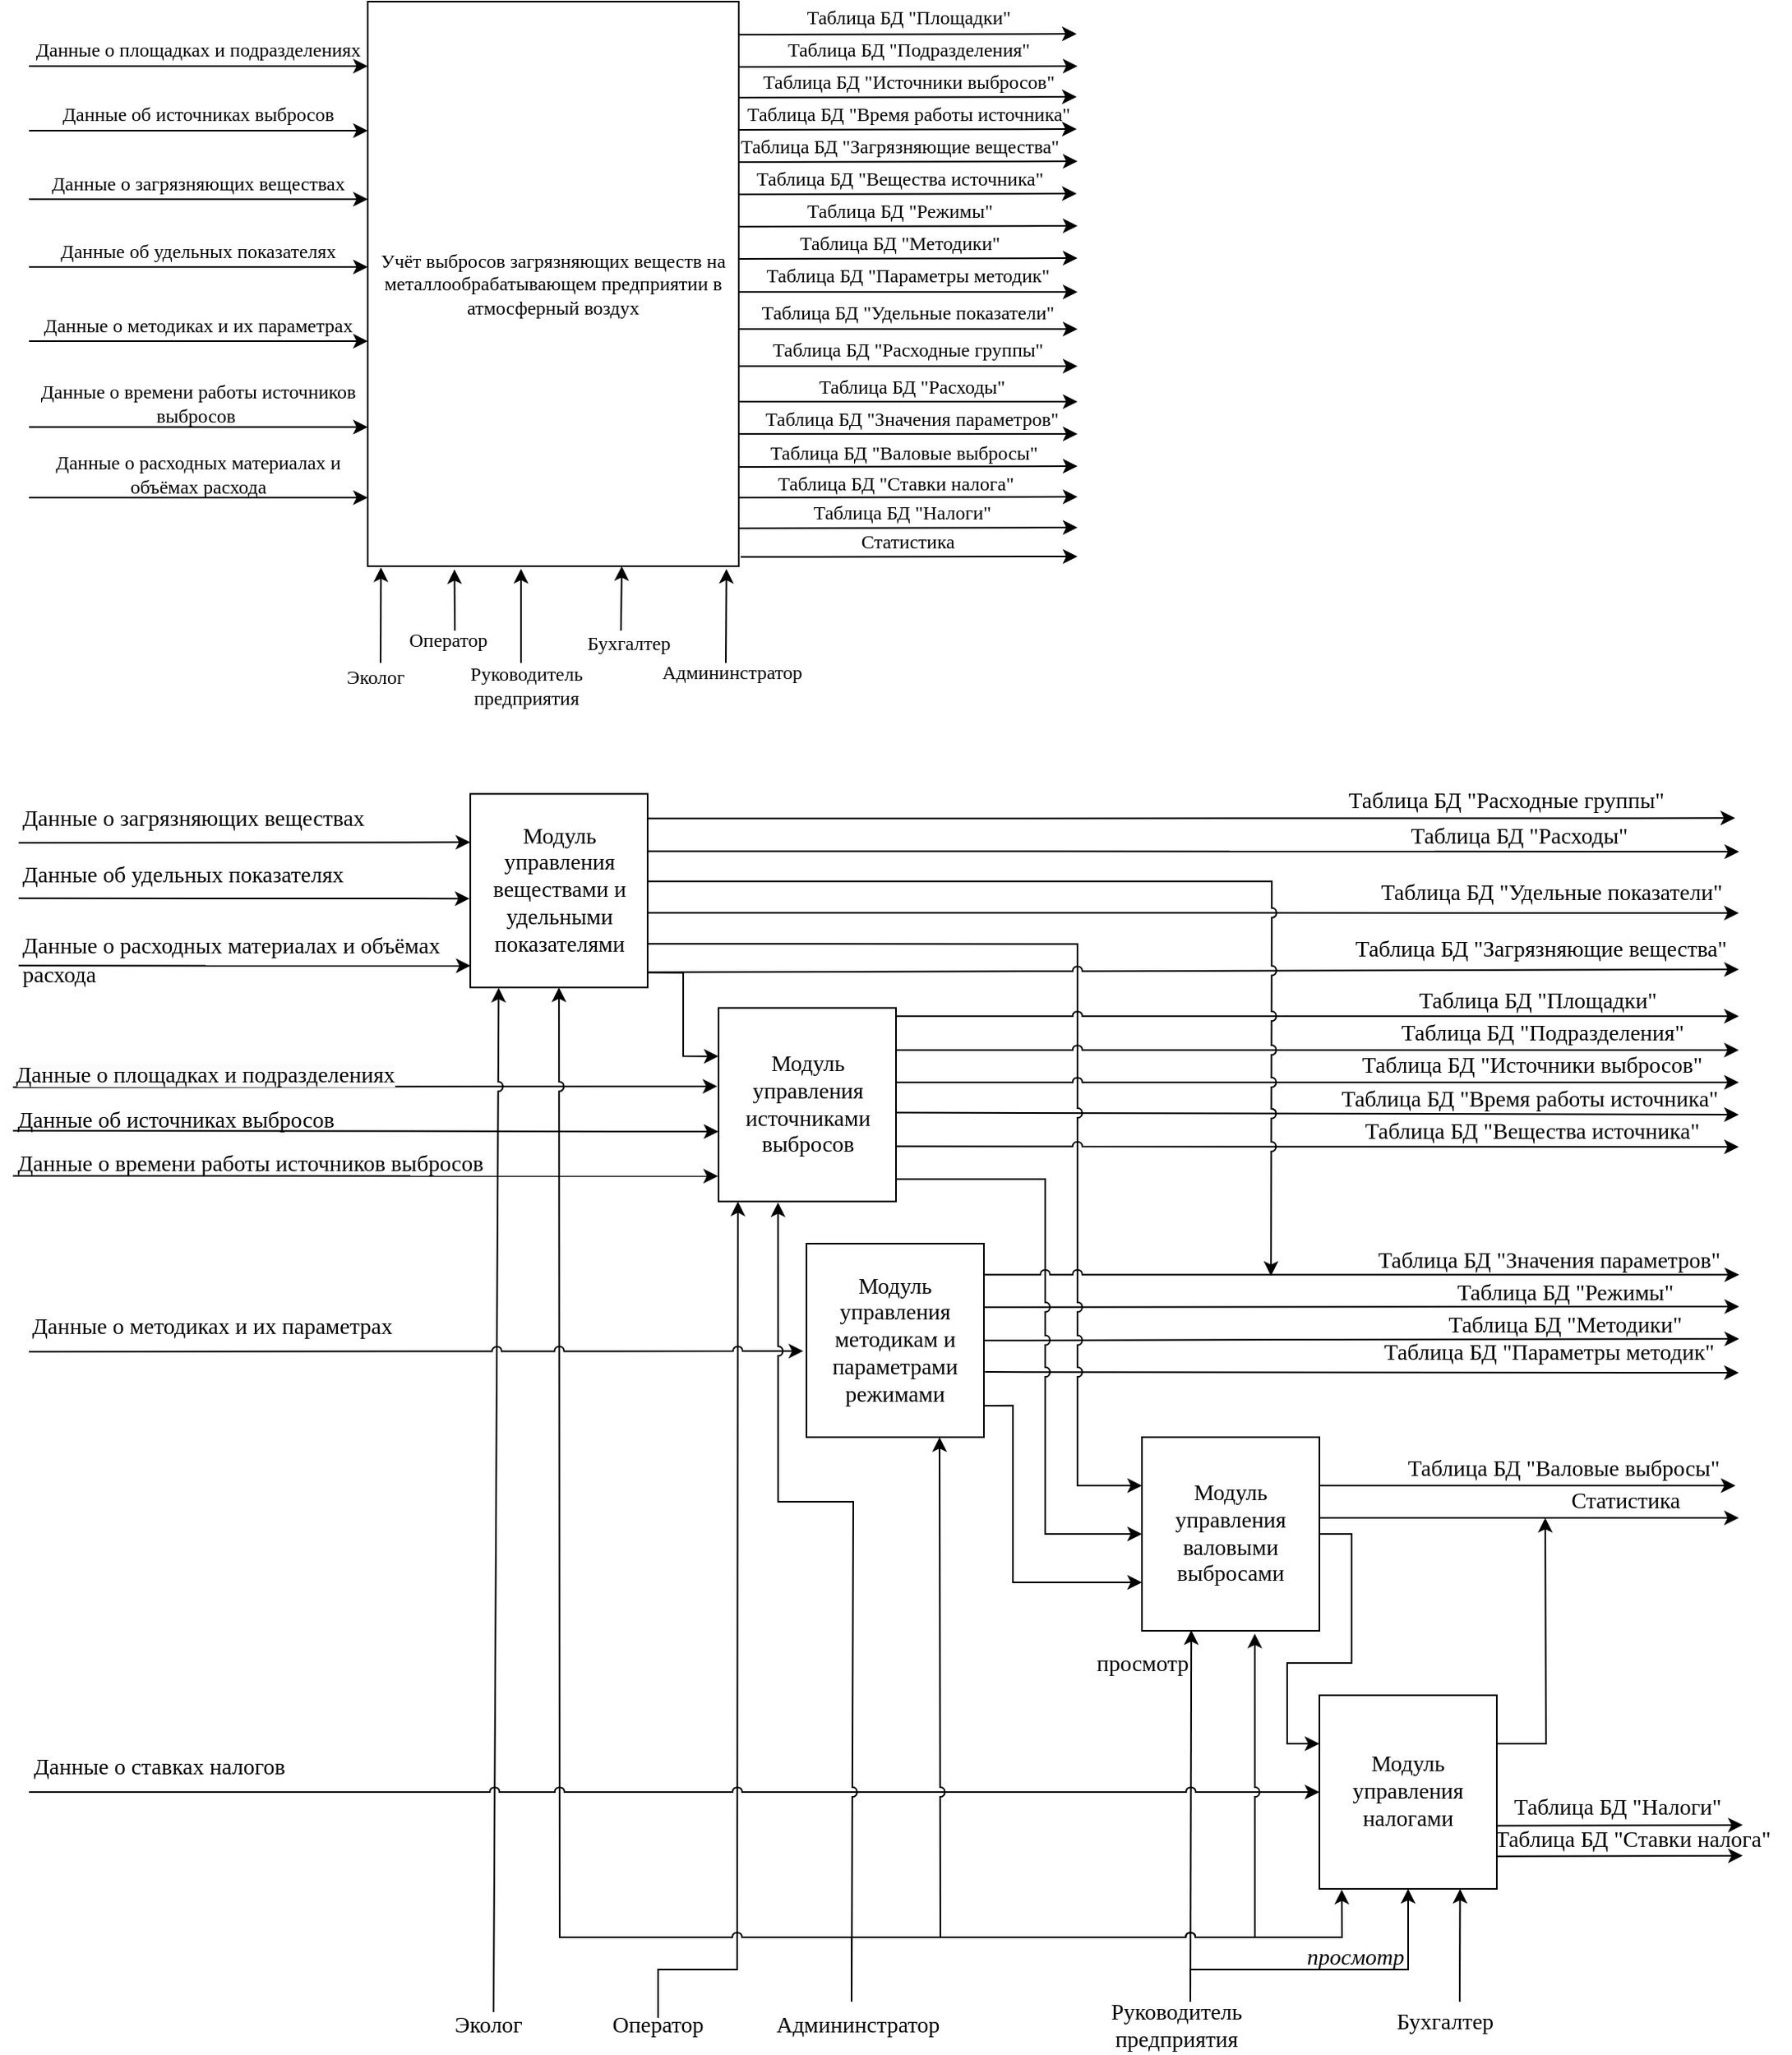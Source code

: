 <mxfile version="26.1.1" pages="2">
  <diagram name="ДиагИсп" id="UNRto6S_DMS4T6OnY8ra">
    <mxGraphModel dx="5349" dy="1434" grid="1" gridSize="10" guides="1" tooltips="1" connect="1" arrows="1" fold="1" page="1" pageScale="1" pageWidth="3300" pageHeight="2339" math="0" shadow="0">
      <root>
        <mxCell id="oB7_KXZ4NShmShfg58jk-0" />
        <mxCell id="oB7_KXZ4NShmShfg58jk-1" parent="oB7_KXZ4NShmShfg58jk-0" />
        <mxCell id="-gqS5XXJQ7I-xPd_6g-N-0" value="Учёт выбросов загрязняющих веществ на металлообрабатывающем предприятии в атмосферный воздух" style="rounded=0;whiteSpace=wrap;html=1;fontFamily=Times New Roman;" parent="oB7_KXZ4NShmShfg58jk-1" vertex="1">
          <mxGeometry x="-3070" y="50" width="230" height="350" as="geometry" />
        </mxCell>
        <mxCell id="-gqS5XXJQ7I-xPd_6g-N-1" value="Статистика" style="text;html=1;strokeColor=none;fillColor=none;align=center;verticalAlign=middle;whiteSpace=wrap;rounded=0;fontFamily=Times New Roman;" parent="oB7_KXZ4NShmShfg58jk-1" vertex="1">
          <mxGeometry x="-2785" y="375" width="100" height="20" as="geometry" />
        </mxCell>
        <mxCell id="-gqS5XXJQ7I-xPd_6g-N-3" value="" style="endArrow=classic;html=1;entryX=1;entryY=1;entryDx=0;entryDy=0;exitX=0;exitY=1;exitDx=0;exitDy=0;fontFamily=Times New Roman;" parent="oB7_KXZ4NShmShfg58jk-1" source="-gqS5XXJQ7I-xPd_6g-N-5" target="-gqS5XXJQ7I-xPd_6g-N-5" edge="1">
          <mxGeometry width="50" height="50" relative="1" as="geometry">
            <mxPoint x="-3220" y="239" as="sourcePoint" />
            <mxPoint x="-3060" y="281" as="targetPoint" />
          </mxGeometry>
        </mxCell>
        <mxCell id="-gqS5XXJQ7I-xPd_6g-N-5" value="Данные о площадках и подразделениях" style="text;html=1;strokeColor=none;fillColor=none;align=center;verticalAlign=middle;whiteSpace=wrap;rounded=0;fontFamily=Times New Roman;" parent="oB7_KXZ4NShmShfg58jk-1" vertex="1">
          <mxGeometry x="-3280" y="70" width="210" height="20" as="geometry" />
        </mxCell>
        <mxCell id="-gqS5XXJQ7I-xPd_6g-N-8" value="" style="endArrow=classic;html=1;entryX=0.066;entryY=1.001;entryDx=0;entryDy=0;entryPerimeter=0;fontFamily=Times New Roman;" parent="oB7_KXZ4NShmShfg58jk-1" edge="1">
          <mxGeometry width="50" height="50" relative="1" as="geometry">
            <mxPoint x="-3062" y="460" as="sourcePoint" />
            <mxPoint x="-3061.82" y="400.78" as="targetPoint" />
          </mxGeometry>
        </mxCell>
        <mxCell id="-gqS5XXJQ7I-xPd_6g-N-9" value="Руководитель&lt;div&gt;предприятия&lt;/div&gt;" style="text;html=1;strokeColor=none;fillColor=none;align=center;verticalAlign=middle;whiteSpace=wrap;rounded=0;fontFamily=Times New Roman;" parent="oB7_KXZ4NShmShfg58jk-1" vertex="1">
          <mxGeometry x="-2993.5" y="463.65" width="43" height="20" as="geometry" />
        </mxCell>
        <mxCell id="-gqS5XXJQ7I-xPd_6g-N-10" value="" style="endArrow=classic;html=1;entryX=0.212;entryY=1.01;entryDx=0;entryDy=0;entryPerimeter=0;fontFamily=Times New Roman;" parent="oB7_KXZ4NShmShfg58jk-1" edge="1">
          <mxGeometry width="50" height="50" relative="1" as="geometry">
            <mxPoint x="-3016" y="440" as="sourcePoint" />
            <mxPoint x="-3016.24" y="401.95" as="targetPoint" />
          </mxGeometry>
        </mxCell>
        <mxCell id="-gqS5XXJQ7I-xPd_6g-N-11" value="Оператор" style="text;html=1;strokeColor=none;fillColor=none;align=center;verticalAlign=middle;whiteSpace=wrap;rounded=0;fontFamily=Times New Roman;" parent="oB7_KXZ4NShmShfg58jk-1" vertex="1">
          <mxGeometry x="-3043" y="440.65" width="46" height="10" as="geometry" />
        </mxCell>
        <mxCell id="-gqS5XXJQ7I-xPd_6g-N-12" value="" style="endArrow=classic;html=1;fontFamily=Times New Roman;" parent="oB7_KXZ4NShmShfg58jk-1" edge="1">
          <mxGeometry width="50" height="50" relative="1" as="geometry">
            <mxPoint x="-2975" y="460" as="sourcePoint" />
            <mxPoint x="-2975" y="401.65" as="targetPoint" />
          </mxGeometry>
        </mxCell>
        <mxCell id="-gqS5XXJQ7I-xPd_6g-N-13" value="Эколог" style="text;html=1;strokeColor=none;fillColor=none;align=center;verticalAlign=middle;whiteSpace=wrap;rounded=0;fontFamily=Times New Roman;" parent="oB7_KXZ4NShmShfg58jk-1" vertex="1">
          <mxGeometry x="-3090" y="463.65" width="50" height="10" as="geometry" />
        </mxCell>
        <mxCell id="-gqS5XXJQ7I-xPd_6g-N-14" value="" style="endArrow=classic;html=1;entryX=0.663;entryY=0.995;entryDx=0;entryDy=0;entryPerimeter=0;fontFamily=Times New Roman;" parent="oB7_KXZ4NShmShfg58jk-1" edge="1">
          <mxGeometry width="50" height="50" relative="1" as="geometry">
            <mxPoint x="-2913" y="440" as="sourcePoint" />
            <mxPoint x="-2912.51" y="400" as="targetPoint" />
          </mxGeometry>
        </mxCell>
        <mxCell id="-gqS5XXJQ7I-xPd_6g-N-15" value="Бухгалтер" style="text;html=1;strokeColor=none;fillColor=none;align=center;verticalAlign=middle;whiteSpace=wrap;rounded=0;fontFamily=Times New Roman;" parent="oB7_KXZ4NShmShfg58jk-1" vertex="1">
          <mxGeometry x="-2940" y="440.65" width="64" height="15" as="geometry" />
        </mxCell>
        <mxCell id="-gqS5XXJQ7I-xPd_6g-N-16" value="" style="endArrow=classic;html=1;entryX=0.906;entryY=1.008;entryDx=0;entryDy=0;entryPerimeter=0;fontFamily=Times New Roman;" parent="oB7_KXZ4NShmShfg58jk-1" edge="1">
          <mxGeometry width="50" height="50" relative="1" as="geometry">
            <mxPoint x="-2848" y="460" as="sourcePoint" />
            <mxPoint x="-2847.62" y="401.69" as="targetPoint" />
          </mxGeometry>
        </mxCell>
        <mxCell id="-gqS5XXJQ7I-xPd_6g-N-17" value="Админинстратор" style="text;html=1;strokeColor=none;fillColor=none;align=center;verticalAlign=middle;whiteSpace=wrap;rounded=0;fontFamily=Times New Roman;" parent="oB7_KXZ4NShmShfg58jk-1" vertex="1">
          <mxGeometry x="-2876" y="460.65" width="64" height="10" as="geometry" />
        </mxCell>
        <mxCell id="-gqS5XXJQ7I-xPd_6g-N-26" value="" style="endArrow=classic;html=1;entryX=1;entryY=1;entryDx=0;entryDy=0;exitX=0;exitY=1;exitDx=0;exitDy=0;fontFamily=Times New Roman;align=center;" parent="oB7_KXZ4NShmShfg58jk-1" source="-gqS5XXJQ7I-xPd_6g-N-30" target="-gqS5XXJQ7I-xPd_6g-N-30" edge="1">
          <mxGeometry width="50" height="50" relative="1" as="geometry">
            <mxPoint x="-2840" y="271" as="sourcePoint" />
            <mxPoint x="-2720" y="246" as="targetPoint" />
          </mxGeometry>
        </mxCell>
        <mxCell id="-gqS5XXJQ7I-xPd_6g-N-27" value="" style="endArrow=classic;html=1;entryX=1;entryY=1;entryDx=0;entryDy=0;exitX=0;exitY=1;exitDx=0;exitDy=0;fontFamily=Times New Roman;align=center;" parent="oB7_KXZ4NShmShfg58jk-1" source="-gqS5XXJQ7I-xPd_6g-N-29" target="-gqS5XXJQ7I-xPd_6g-N-29" edge="1">
          <mxGeometry width="50" height="50" relative="1" as="geometry">
            <mxPoint x="-2840" y="239" as="sourcePoint" />
            <mxPoint x="-2680" y="281" as="targetPoint" />
          </mxGeometry>
        </mxCell>
        <mxCell id="-gqS5XXJQ7I-xPd_6g-N-28" value="" style="endArrow=classic;html=1;entryX=1;entryY=1;entryDx=0;entryDy=0;exitX=0;exitY=1;exitDx=0;exitDy=0;fontFamily=Times New Roman;align=center;" parent="oB7_KXZ4NShmShfg58jk-1" source="-gqS5XXJQ7I-xPd_6g-N-31" target="-gqS5XXJQ7I-xPd_6g-N-31" edge="1">
          <mxGeometry width="50" height="50" relative="1" as="geometry">
            <mxPoint x="-2840" y="304" as="sourcePoint" />
            <mxPoint x="-2680" y="248.5" as="targetPoint" />
          </mxGeometry>
        </mxCell>
        <mxCell id="-gqS5XXJQ7I-xPd_6g-N-29" value="Таблица БД &quot;Параметры методик&quot;" style="text;html=1;strokeColor=none;fillColor=none;align=center;verticalAlign=middle;whiteSpace=wrap;rounded=0;fontFamily=Times New Roman;" parent="oB7_KXZ4NShmShfg58jk-1" vertex="1">
          <mxGeometry x="-2840" y="210" width="210" height="20" as="geometry" />
        </mxCell>
        <mxCell id="-gqS5XXJQ7I-xPd_6g-N-30" value="Таблица БД &quot;Удельные показатели&quot;" style="text;html=1;strokeColor=none;fillColor=none;align=center;verticalAlign=middle;whiteSpace=wrap;rounded=0;fontFamily=Times New Roman;" parent="oB7_KXZ4NShmShfg58jk-1" vertex="1">
          <mxGeometry x="-2840" y="233" width="210" height="20" as="geometry" />
        </mxCell>
        <mxCell id="-gqS5XXJQ7I-xPd_6g-N-31" value="Таблица БД &quot;Расходные группы&quot;" style="text;html=1;strokeColor=none;fillColor=none;align=center;verticalAlign=middle;whiteSpace=wrap;rounded=0;fontFamily=Times New Roman;" parent="oB7_KXZ4NShmShfg58jk-1" vertex="1">
          <mxGeometry x="-2840" y="256" width="210" height="20" as="geometry" />
        </mxCell>
        <mxCell id="-gqS5XXJQ7I-xPd_6g-N-32" value="" style="endArrow=classic;html=1;fontFamily=Times New Roman;align=center;" parent="oB7_KXZ4NShmShfg58jk-1" edge="1">
          <mxGeometry width="50" height="50" relative="1" as="geometry">
            <mxPoint x="-2840" y="298" as="sourcePoint" />
            <mxPoint x="-2630" y="298" as="targetPoint" />
          </mxGeometry>
        </mxCell>
        <mxCell id="-gqS5XXJQ7I-xPd_6g-N-33" value="Таблица БД &quot;Расходы&quot;" style="text;html=1;strokeColor=none;fillColor=none;align=center;verticalAlign=middle;whiteSpace=wrap;rounded=0;fontFamily=Times New Roman;" parent="oB7_KXZ4NShmShfg58jk-1" vertex="1">
          <mxGeometry x="-2795" y="279" width="125" height="20" as="geometry" />
        </mxCell>
        <mxCell id="-gqS5XXJQ7I-xPd_6g-N-34" value="" style="endArrow=classic;html=1;fontFamily=Times New Roman;align=center;" parent="oB7_KXZ4NShmShfg58jk-1" edge="1">
          <mxGeometry width="50" height="50" relative="1" as="geometry">
            <mxPoint x="-2840" y="318" as="sourcePoint" />
            <mxPoint x="-2630" y="318" as="targetPoint" />
          </mxGeometry>
        </mxCell>
        <mxCell id="-gqS5XXJQ7I-xPd_6g-N-35" value="" style="endArrow=classic;html=1;fontFamily=Times New Roman;align=center;" parent="oB7_KXZ4NShmShfg58jk-1" edge="1">
          <mxGeometry width="50" height="50" relative="1" as="geometry">
            <mxPoint x="-2840" y="338.5" as="sourcePoint" />
            <mxPoint x="-2630" y="338" as="targetPoint" />
          </mxGeometry>
        </mxCell>
        <mxCell id="-gqS5XXJQ7I-xPd_6g-N-36" value="" style="endArrow=classic;html=1;fontFamily=Times New Roman;align=center;" parent="oB7_KXZ4NShmShfg58jk-1" edge="1">
          <mxGeometry width="50" height="50" relative="1" as="geometry">
            <mxPoint x="-2840" y="357.5" as="sourcePoint" />
            <mxPoint x="-2630" y="357" as="targetPoint" />
          </mxGeometry>
        </mxCell>
        <mxCell id="-gqS5XXJQ7I-xPd_6g-N-37" value="Таблица БД &quot;Значения параметров&quot;" style="text;html=1;strokeColor=none;fillColor=none;align=center;verticalAlign=middle;whiteSpace=wrap;rounded=0;fontFamily=Times New Roman;" parent="oB7_KXZ4NShmShfg58jk-1" vertex="1">
          <mxGeometry x="-2835" y="299" width="205" height="20" as="geometry" />
        </mxCell>
        <mxCell id="-gqS5XXJQ7I-xPd_6g-N-38" value="Таблица БД &quot;Валовые выбросы&quot;" style="text;html=1;strokeColor=none;fillColor=none;align=center;verticalAlign=middle;whiteSpace=wrap;rounded=0;fontFamily=Times New Roman;" parent="oB7_KXZ4NShmShfg58jk-1" vertex="1">
          <mxGeometry x="-2835" y="320" width="195" height="20" as="geometry" />
        </mxCell>
        <mxCell id="-gqS5XXJQ7I-xPd_6g-N-39" value="Таблица БД &quot;Налоги&quot;" style="text;html=1;strokeColor=none;fillColor=none;align=center;verticalAlign=middle;whiteSpace=wrap;rounded=0;fontFamily=Times New Roman;" parent="oB7_KXZ4NShmShfg58jk-1" vertex="1">
          <mxGeometry x="-2836.5" y="358" width="195" height="18" as="geometry" />
        </mxCell>
        <mxCell id="-gqS5XXJQ7I-xPd_6g-N-40" value="" style="endArrow=classic;html=1;fontFamily=Times New Roman;align=center;" parent="oB7_KXZ4NShmShfg58jk-1" edge="1">
          <mxGeometry width="50" height="50" relative="1" as="geometry">
            <mxPoint x="-2840" y="376.5" as="sourcePoint" />
            <mxPoint x="-2630" y="376" as="targetPoint" />
          </mxGeometry>
        </mxCell>
        <mxCell id="-gqS5XXJQ7I-xPd_6g-N-41" value="" style="endArrow=classic;html=1;exitX=1.005;exitY=0.949;exitDx=0;exitDy=0;exitPerimeter=0;fontFamily=Times New Roman;align=center;" parent="oB7_KXZ4NShmShfg58jk-1" edge="1">
          <mxGeometry width="50" height="50" relative="1" as="geometry">
            <mxPoint x="-2838.85" y="394.31" as="sourcePoint" />
            <mxPoint x="-2630" y="394" as="targetPoint" />
          </mxGeometry>
        </mxCell>
        <mxCell id="-gqS5XXJQ7I-xPd_6g-N-107" value="" style="endArrow=classic;html=1;fontFamily=Times New Roman;align=center;" parent="oB7_KXZ4NShmShfg58jk-1" edge="1">
          <mxGeometry width="50" height="50" relative="1" as="geometry">
            <mxPoint x="-2840" y="209.5" as="sourcePoint" />
            <mxPoint x="-2630" y="209" as="targetPoint" />
          </mxGeometry>
        </mxCell>
        <mxCell id="-gqS5XXJQ7I-xPd_6g-N-108" value="Таблица БД &quot;Методики&quot;" style="text;html=1;strokeColor=none;fillColor=none;align=center;verticalAlign=middle;whiteSpace=wrap;rounded=0;fontFamily=Times New Roman;" parent="oB7_KXZ4NShmShfg58jk-1" vertex="1">
          <mxGeometry x="-2840" y="190" width="200" height="20" as="geometry" />
        </mxCell>
        <mxCell id="-gqS5XXJQ7I-xPd_6g-N-110" value="Таблица БД &quot;Ставки налога&quot;" style="text;html=1;strokeColor=none;fillColor=none;align=center;verticalAlign=middle;whiteSpace=wrap;rounded=0;fontFamily=Times New Roman;" parent="oB7_KXZ4NShmShfg58jk-1" vertex="1">
          <mxGeometry x="-2840.5" y="340" width="195" height="18" as="geometry" />
        </mxCell>
        <mxCell id="-gqS5XXJQ7I-xPd_6g-N-111" value="" style="endArrow=classic;html=1;fontFamily=Times New Roman;align=center;" parent="oB7_KXZ4NShmShfg58jk-1" edge="1">
          <mxGeometry width="50" height="50" relative="1" as="geometry">
            <mxPoint x="-2840" y="189.5" as="sourcePoint" />
            <mxPoint x="-2630" y="189" as="targetPoint" />
          </mxGeometry>
        </mxCell>
        <mxCell id="-gqS5XXJQ7I-xPd_6g-N-112" value="Таблица БД &quot;Режимы&quot;" style="text;html=1;strokeColor=none;fillColor=none;align=center;verticalAlign=middle;whiteSpace=wrap;rounded=0;fontFamily=Times New Roman;" parent="oB7_KXZ4NShmShfg58jk-1" vertex="1">
          <mxGeometry x="-2840" y="170" width="200" height="20" as="geometry" />
        </mxCell>
        <mxCell id="-gqS5XXJQ7I-xPd_6g-N-113" value="" style="endArrow=classic;html=1;fontFamily=Times New Roman;align=center;" parent="oB7_KXZ4NShmShfg58jk-1" edge="1">
          <mxGeometry width="50" height="50" relative="1" as="geometry">
            <mxPoint x="-2840.5" y="169.5" as="sourcePoint" />
            <mxPoint x="-2630.5" y="169" as="targetPoint" />
          </mxGeometry>
        </mxCell>
        <mxCell id="-gqS5XXJQ7I-xPd_6g-N-114" value="Таблица БД &quot;Вещества источника&quot;" style="text;html=1;strokeColor=none;fillColor=none;align=center;verticalAlign=middle;whiteSpace=wrap;rounded=0;fontFamily=Times New Roman;" parent="oB7_KXZ4NShmShfg58jk-1" vertex="1">
          <mxGeometry x="-2840.5" y="150" width="200" height="20" as="geometry" />
        </mxCell>
        <mxCell id="-gqS5XXJQ7I-xPd_6g-N-115" value="" style="endArrow=classic;html=1;fontFamily=Times New Roman;align=center;" parent="oB7_KXZ4NShmShfg58jk-1" edge="1">
          <mxGeometry width="50" height="50" relative="1" as="geometry">
            <mxPoint x="-2840" y="149.5" as="sourcePoint" />
            <mxPoint x="-2630" y="149" as="targetPoint" />
          </mxGeometry>
        </mxCell>
        <mxCell id="-gqS5XXJQ7I-xPd_6g-N-116" value="Таблица БД &quot;Загрязняющие вещества&quot;" style="text;html=1;strokeColor=none;fillColor=none;align=center;verticalAlign=middle;whiteSpace=wrap;rounded=0;fontFamily=Times New Roman;" parent="oB7_KXZ4NShmShfg58jk-1" vertex="1">
          <mxGeometry x="-2840" y="130" width="200" height="20" as="geometry" />
        </mxCell>
        <mxCell id="-gqS5XXJQ7I-xPd_6g-N-117" value="" style="endArrow=classic;html=1;fontFamily=Times New Roman;align=center;" parent="oB7_KXZ4NShmShfg58jk-1" edge="1">
          <mxGeometry width="50" height="50" relative="1" as="geometry">
            <mxPoint x="-2840.5" y="129.5" as="sourcePoint" />
            <mxPoint x="-2630.5" y="129" as="targetPoint" />
          </mxGeometry>
        </mxCell>
        <mxCell id="-gqS5XXJQ7I-xPd_6g-N-118" value="Таблица БД &quot;Время работы источника&quot;" style="text;html=1;strokeColor=none;fillColor=none;align=center;verticalAlign=middle;whiteSpace=wrap;rounded=0;fontFamily=Times New Roman;" parent="oB7_KXZ4NShmShfg58jk-1" vertex="1">
          <mxGeometry x="-2840.5" y="110" width="210.5" height="20" as="geometry" />
        </mxCell>
        <mxCell id="-gqS5XXJQ7I-xPd_6g-N-119" value="Таблица БД &quot;Источники выбросов&quot;" style="text;html=1;strokeColor=none;fillColor=none;align=center;verticalAlign=middle;whiteSpace=wrap;rounded=0;fontFamily=Times New Roman;" parent="oB7_KXZ4NShmShfg58jk-1" vertex="1">
          <mxGeometry x="-2840.5" y="90" width="210.5" height="20" as="geometry" />
        </mxCell>
        <mxCell id="-gqS5XXJQ7I-xPd_6g-N-120" value="Таблица БД &quot;Подразделения&quot;" style="text;html=1;strokeColor=none;fillColor=none;align=center;verticalAlign=middle;whiteSpace=wrap;rounded=0;fontFamily=Times New Roman;" parent="oB7_KXZ4NShmShfg58jk-1" vertex="1">
          <mxGeometry x="-2840.5" y="70" width="210.5" height="20" as="geometry" />
        </mxCell>
        <mxCell id="-gqS5XXJQ7I-xPd_6g-N-121" value="Таблица БД &quot;Площадки&quot;" style="text;html=1;strokeColor=none;fillColor=none;align=center;verticalAlign=middle;whiteSpace=wrap;rounded=0;fontFamily=Times New Roman;" parent="oB7_KXZ4NShmShfg58jk-1" vertex="1">
          <mxGeometry x="-2840.5" y="50" width="210.5" height="20" as="geometry" />
        </mxCell>
        <mxCell id="-gqS5XXJQ7I-xPd_6g-N-123" value="" style="endArrow=classic;html=1;fontFamily=Times New Roman;align=center;" parent="oB7_KXZ4NShmShfg58jk-1" edge="1">
          <mxGeometry width="50" height="50" relative="1" as="geometry">
            <mxPoint x="-2840.5" y="109.5" as="sourcePoint" />
            <mxPoint x="-2630.5" y="109" as="targetPoint" />
          </mxGeometry>
        </mxCell>
        <mxCell id="-gqS5XXJQ7I-xPd_6g-N-125" value="" style="endArrow=classic;html=1;fontFamily=Times New Roman;align=center;" parent="oB7_KXZ4NShmShfg58jk-1" edge="1">
          <mxGeometry width="50" height="50" relative="1" as="geometry">
            <mxPoint x="-2840" y="90.5" as="sourcePoint" />
            <mxPoint x="-2630" y="90" as="targetPoint" />
          </mxGeometry>
        </mxCell>
        <mxCell id="-gqS5XXJQ7I-xPd_6g-N-126" value="" style="endArrow=classic;html=1;fontFamily=Times New Roman;align=center;" parent="oB7_KXZ4NShmShfg58jk-1" edge="1">
          <mxGeometry width="50" height="50" relative="1" as="geometry">
            <mxPoint x="-2840.5" y="70.5" as="sourcePoint" />
            <mxPoint x="-2630.5" y="70" as="targetPoint" />
          </mxGeometry>
        </mxCell>
        <mxCell id="-gqS5XXJQ7I-xPd_6g-N-129" value="" style="endArrow=classic;html=1;entryX=1;entryY=1;entryDx=0;entryDy=0;exitX=0;exitY=1;exitDx=0;exitDy=0;fontFamily=Times New Roman;" parent="oB7_KXZ4NShmShfg58jk-1" source="-gqS5XXJQ7I-xPd_6g-N-130" target="-gqS5XXJQ7I-xPd_6g-N-130" edge="1">
          <mxGeometry width="50" height="50" relative="1" as="geometry">
            <mxPoint x="-3220" y="279" as="sourcePoint" />
            <mxPoint x="-3060" y="321" as="targetPoint" />
          </mxGeometry>
        </mxCell>
        <mxCell id="-gqS5XXJQ7I-xPd_6g-N-130" value="Данные об источниках выбросов" style="text;html=1;strokeColor=none;fillColor=none;align=center;verticalAlign=middle;whiteSpace=wrap;rounded=0;fontFamily=Times New Roman;" parent="oB7_KXZ4NShmShfg58jk-1" vertex="1">
          <mxGeometry x="-3280" y="110" width="210" height="20" as="geometry" />
        </mxCell>
        <mxCell id="-gqS5XXJQ7I-xPd_6g-N-132" value="" style="endArrow=classic;html=1;entryX=1;entryY=1;entryDx=0;entryDy=0;exitX=0;exitY=1;exitDx=0;exitDy=0;fontFamily=Times New Roman;" parent="oB7_KXZ4NShmShfg58jk-1" source="-gqS5XXJQ7I-xPd_6g-N-133" target="-gqS5XXJQ7I-xPd_6g-N-133" edge="1">
          <mxGeometry width="50" height="50" relative="1" as="geometry">
            <mxPoint x="-3220" y="321.5" as="sourcePoint" />
            <mxPoint x="-3060" y="363.5" as="targetPoint" />
          </mxGeometry>
        </mxCell>
        <mxCell id="-gqS5XXJQ7I-xPd_6g-N-133" value="Данные о загрязняющих веществах" style="text;html=1;strokeColor=none;fillColor=none;align=center;verticalAlign=middle;whiteSpace=wrap;rounded=0;fontFamily=Times New Roman;" parent="oB7_KXZ4NShmShfg58jk-1" vertex="1">
          <mxGeometry x="-3280" y="152.5" width="210" height="20" as="geometry" />
        </mxCell>
        <mxCell id="-gqS5XXJQ7I-xPd_6g-N-134" value="" style="endArrow=classic;html=1;entryX=1;entryY=1;entryDx=0;entryDy=0;exitX=0;exitY=1;exitDx=0;exitDy=0;fontFamily=Times New Roman;" parent="oB7_KXZ4NShmShfg58jk-1" edge="1">
          <mxGeometry width="50" height="50" relative="1" as="geometry">
            <mxPoint x="-3280" y="357.5" as="sourcePoint" />
            <mxPoint x="-3070" y="357.5" as="targetPoint" />
          </mxGeometry>
        </mxCell>
        <mxCell id="-gqS5XXJQ7I-xPd_6g-N-135" value="Данные о расходных материалах и объёмах расхода" style="text;html=1;strokeColor=none;fillColor=none;align=center;verticalAlign=middle;whiteSpace=wrap;rounded=0;fontFamily=Times New Roman;" parent="oB7_KXZ4NShmShfg58jk-1" vertex="1">
          <mxGeometry x="-3280" y="332.5" width="210" height="20" as="geometry" />
        </mxCell>
        <mxCell id="-gqS5XXJQ7I-xPd_6g-N-136" value="" style="endArrow=classic;html=1;entryX=1;entryY=1;entryDx=0;entryDy=0;exitX=0;exitY=1;exitDx=0;exitDy=0;fontFamily=Times New Roman;" parent="oB7_KXZ4NShmShfg58jk-1" source="-gqS5XXJQ7I-xPd_6g-N-137" target="-gqS5XXJQ7I-xPd_6g-N-137" edge="1">
          <mxGeometry width="50" height="50" relative="1" as="geometry">
            <mxPoint x="-3220" y="409.5" as="sourcePoint" />
            <mxPoint x="-3060" y="451.5" as="targetPoint" />
          </mxGeometry>
        </mxCell>
        <mxCell id="-gqS5XXJQ7I-xPd_6g-N-137" value="Данные о методиках и их параметрах" style="text;html=1;strokeColor=none;fillColor=none;align=center;verticalAlign=middle;whiteSpace=wrap;rounded=0;fontFamily=Times New Roman;" parent="oB7_KXZ4NShmShfg58jk-1" vertex="1">
          <mxGeometry x="-3280" y="240.5" width="210" height="20" as="geometry" />
        </mxCell>
        <mxCell id="-gqS5XXJQ7I-xPd_6g-N-138" value="" style="endArrow=classic;html=1;entryX=1;entryY=1;entryDx=0;entryDy=0;exitX=0;exitY=1;exitDx=0;exitDy=0;fontFamily=Times New Roman;" parent="oB7_KXZ4NShmShfg58jk-1" source="-gqS5XXJQ7I-xPd_6g-N-139" target="-gqS5XXJQ7I-xPd_6g-N-139" edge="1">
          <mxGeometry width="50" height="50" relative="1" as="geometry">
            <mxPoint x="-3220" y="363.5" as="sourcePoint" />
            <mxPoint x="-3060" y="405.5" as="targetPoint" />
          </mxGeometry>
        </mxCell>
        <mxCell id="-gqS5XXJQ7I-xPd_6g-N-139" value="Данные об удельных показателях" style="text;html=1;strokeColor=none;fillColor=none;align=center;verticalAlign=middle;whiteSpace=wrap;rounded=0;fontFamily=Times New Roman;" parent="oB7_KXZ4NShmShfg58jk-1" vertex="1">
          <mxGeometry x="-3280" y="194.5" width="210" height="20" as="geometry" />
        </mxCell>
        <mxCell id="-gqS5XXJQ7I-xPd_6g-N-140" value="" style="endArrow=classic;html=1;entryX=1;entryY=1;entryDx=0;entryDy=0;exitX=0;exitY=1;exitDx=0;exitDy=0;fontFamily=Times New Roman;" parent="oB7_KXZ4NShmShfg58jk-1" edge="1">
          <mxGeometry width="50" height="50" relative="1" as="geometry">
            <mxPoint x="-3280" y="313.75" as="sourcePoint" />
            <mxPoint x="-3070" y="313.75" as="targetPoint" />
          </mxGeometry>
        </mxCell>
        <mxCell id="-gqS5XXJQ7I-xPd_6g-N-141" value="Данные о времени работы источников выбросов&amp;nbsp;" style="text;html=1;strokeColor=none;fillColor=none;align=center;verticalAlign=middle;whiteSpace=wrap;rounded=0;fontFamily=Times New Roman;" parent="oB7_KXZ4NShmShfg58jk-1" vertex="1">
          <mxGeometry x="-3280" y="288.75" width="210" height="20" as="geometry" />
        </mxCell>
        <mxCell id="-gqS5XXJQ7I-xPd_6g-N-143" value="Статистика" style="text;html=1;strokeColor=none;fillColor=none;align=center;verticalAlign=middle;whiteSpace=wrap;rounded=0;fontFamily=Times New Roman;fontSize=14;" parent="oB7_KXZ4NShmShfg58jk-1" vertex="1">
          <mxGeometry x="-2340" y="970.0" width="100" height="20" as="geometry" />
        </mxCell>
        <mxCell id="-gqS5XXJQ7I-xPd_6g-N-144" value="" style="endArrow=classic;html=1;entryX=-0.007;entryY=0.405;entryDx=0;entryDy=0;fontFamily=Times New Roman;entryPerimeter=0;fontSize=14;" parent="oB7_KXZ4NShmShfg58jk-1" target="-gqS5XXJQ7I-xPd_6g-N-201" edge="1">
          <mxGeometry width="50" height="50" relative="1" as="geometry">
            <mxPoint x="-3290" y="723" as="sourcePoint" />
            <mxPoint x="-2851.09" y="722.33" as="targetPoint" />
          </mxGeometry>
        </mxCell>
        <mxCell id="-gqS5XXJQ7I-xPd_6g-N-146" value="" style="endArrow=classic;html=1;entryX=0.16;entryY=1.002;entryDx=0;entryDy=0;entryPerimeter=0;fontFamily=Times New Roman;fontSize=14;jumpStyle=arc;" parent="oB7_KXZ4NShmShfg58jk-1" target="-gqS5XXJQ7I-xPd_6g-N-202" edge="1">
          <mxGeometry width="50" height="50" relative="1" as="geometry">
            <mxPoint x="-2992" y="1296.35" as="sourcePoint" />
            <mxPoint x="-2991.82" y="1237.13" as="targetPoint" />
          </mxGeometry>
        </mxCell>
        <mxCell id="-gqS5XXJQ7I-xPd_6g-N-147" value="Руководитель&lt;div&gt;предприятия&lt;/div&gt;" style="text;html=1;strokeColor=none;fillColor=none;align=center;verticalAlign=middle;whiteSpace=wrap;rounded=0;fontFamily=Times New Roman;fontSize=14;" parent="oB7_KXZ4NShmShfg58jk-1" vertex="1">
          <mxGeometry x="-2590" y="1295.0" width="43" height="20" as="geometry" />
        </mxCell>
        <mxCell id="-gqS5XXJQ7I-xPd_6g-N-148" value="" style="endArrow=classic;html=1;entryX=0.109;entryY=1;entryDx=0;entryDy=0;entryPerimeter=0;fontFamily=Times New Roman;fontSize=14;exitX=0.5;exitY=0;exitDx=0;exitDy=0;rounded=0;curved=0;jumpStyle=arc;" parent="oB7_KXZ4NShmShfg58jk-1" source="-gqS5XXJQ7I-xPd_6g-N-149" target="-gqS5XXJQ7I-xPd_6g-N-201" edge="1">
          <mxGeometry width="50" height="50" relative="1" as="geometry">
            <mxPoint x="-2863.44" y="1295" as="sourcePoint" />
            <mxPoint x="-2863.68" y="1256.95" as="targetPoint" />
            <Array as="points">
              <mxPoint x="-2890" y="1270" />
              <mxPoint x="-2841" y="1270" />
            </Array>
          </mxGeometry>
        </mxCell>
        <mxCell id="-gqS5XXJQ7I-xPd_6g-N-149" value="Оператор" style="text;html=1;strokeColor=none;fillColor=none;align=center;verticalAlign=middle;whiteSpace=wrap;rounded=0;fontFamily=Times New Roman;fontSize=14;" parent="oB7_KXZ4NShmShfg58jk-1" vertex="1">
          <mxGeometry x="-2913" y="1300" width="46" height="10" as="geometry" />
        </mxCell>
        <mxCell id="-gqS5XXJQ7I-xPd_6g-N-150" value="" style="endArrow=classic;html=1;fontFamily=Times New Roman;entryX=0.278;entryY=0.997;entryDx=0;entryDy=0;entryPerimeter=0;fontSize=14;" parent="oB7_KXZ4NShmShfg58jk-1" target="-gqS5XXJQ7I-xPd_6g-N-204" edge="1">
          <mxGeometry width="50" height="50" relative="1" as="geometry">
            <mxPoint x="-2560" y="1290" as="sourcePoint" />
            <mxPoint x="-2581.5" y="1291.65" as="targetPoint" />
          </mxGeometry>
        </mxCell>
        <mxCell id="-gqS5XXJQ7I-xPd_6g-N-269" value="просмотр" style="edgeLabel;html=1;align=center;verticalAlign=middle;resizable=0;points=[];fontFamily=Times New Roman;fontSize=14;labelBackgroundColor=none;" parent="-gqS5XXJQ7I-xPd_6g-N-150" vertex="1" connectable="0">
          <mxGeometry x="0.906" relative="1" as="geometry">
            <mxPoint x="-31" y="10" as="offset" />
          </mxGeometry>
        </mxCell>
        <mxCell id="-gqS5XXJQ7I-xPd_6g-N-151" value="Эколог" style="text;html=1;strokeColor=none;fillColor=none;align=center;verticalAlign=middle;whiteSpace=wrap;rounded=0;fontFamily=Times New Roman;fontSize=14;" parent="oB7_KXZ4NShmShfg58jk-1" vertex="1">
          <mxGeometry x="-3020" y="1300.0" width="50" height="10" as="geometry" />
        </mxCell>
        <mxCell id="-gqS5XXJQ7I-xPd_6g-N-152" value="" style="endArrow=classic;html=1;entryX=0.5;entryY=1;entryDx=0;entryDy=0;fontFamily=Times New Roman;fontSize=14;" parent="oB7_KXZ4NShmShfg58jk-1" edge="1">
          <mxGeometry width="50" height="50" relative="1" as="geometry">
            <mxPoint x="-2393" y="1290" as="sourcePoint" />
            <mxPoint x="-2392.78" y="1220.0" as="targetPoint" />
          </mxGeometry>
        </mxCell>
        <mxCell id="-gqS5XXJQ7I-xPd_6g-N-153" value="Бухгалтер" style="text;html=1;strokeColor=none;fillColor=none;align=center;verticalAlign=middle;whiteSpace=wrap;rounded=0;fontFamily=Times New Roman;fontSize=14;" parent="oB7_KXZ4NShmShfg58jk-1" vertex="1">
          <mxGeometry x="-2434" y="1295.0" width="64" height="15" as="geometry" />
        </mxCell>
        <mxCell id="-gqS5XXJQ7I-xPd_6g-N-154" value="" style="endArrow=classic;html=1;entryX=0.5;entryY=1;entryDx=0;entryDy=0;fontFamily=Times New Roman;rounded=0;curved=0;jumpStyle=arc;fontSize=14;" parent="oB7_KXZ4NShmShfg58jk-1" target="-gqS5XXJQ7I-xPd_6g-N-202" edge="1">
          <mxGeometry width="50" height="50" relative="1" as="geometry">
            <mxPoint x="-2770" y="1290" as="sourcePoint" />
            <mxPoint x="-2769.62" y="1190.0" as="targetPoint" />
            <Array as="points">
              <mxPoint x="-2770" y="1250" />
              <mxPoint x="-2951" y="1250" />
            </Array>
          </mxGeometry>
        </mxCell>
        <mxCell id="-gqS5XXJQ7I-xPd_6g-N-155" value="Админинстратор" style="text;html=1;strokeColor=none;fillColor=none;align=center;verticalAlign=middle;whiteSpace=wrap;rounded=0;fontFamily=Times New Roman;fontSize=14;" parent="oB7_KXZ4NShmShfg58jk-1" vertex="1">
          <mxGeometry x="-2798" y="1300.0" width="64" height="10" as="geometry" />
        </mxCell>
        <mxCell id="-gqS5XXJQ7I-xPd_6g-N-157" value="" style="endArrow=classic;html=1;fontFamily=Times New Roman;align=center;jumpStyle=arc;exitX=1.006;exitY=0.663;exitDx=0;exitDy=0;exitPerimeter=0;fontSize=14;" parent="oB7_KXZ4NShmShfg58jk-1" source="-gqS5XXJQ7I-xPd_6g-N-203" edge="1">
          <mxGeometry width="50" height="50" relative="1" as="geometry">
            <mxPoint x="-2649" y="900" as="sourcePoint" />
            <mxPoint x="-2220" y="900" as="targetPoint" />
          </mxGeometry>
        </mxCell>
        <mxCell id="-gqS5XXJQ7I-xPd_6g-N-164" value="" style="endArrow=classic;html=1;fontFamily=Times New Roman;align=center;exitX=1;exitY=0.25;exitDx=0;exitDy=0;fontSize=14;" parent="oB7_KXZ4NShmShfg58jk-1" source="-gqS5XXJQ7I-xPd_6g-N-204" edge="1">
          <mxGeometry width="50" height="50" relative="1" as="geometry">
            <mxPoint x="-2460" y="990" as="sourcePoint" />
            <mxPoint x="-2222" y="970" as="targetPoint" />
          </mxGeometry>
        </mxCell>
        <mxCell id="-gqS5XXJQ7I-xPd_6g-N-166" value="" style="endArrow=classic;html=1;fontFamily=Times New Roman;align=center;fontSize=14;" parent="oB7_KXZ4NShmShfg58jk-1" edge="1">
          <mxGeometry width="50" height="50" relative="1" as="geometry">
            <mxPoint x="-2387.06" y="1180.93" as="sourcePoint" />
            <mxPoint x="-2217.56" y="1180.43" as="targetPoint" />
          </mxGeometry>
        </mxCell>
        <mxCell id="-gqS5XXJQ7I-xPd_6g-N-167" value="Таблица БД &quot;Значения параметров&quot;" style="text;html=1;strokeColor=none;fillColor=none;align=center;verticalAlign=middle;whiteSpace=wrap;rounded=0;fontFamily=Times New Roman;fontSize=14;" parent="oB7_KXZ4NShmShfg58jk-1" vertex="1">
          <mxGeometry x="-2460" y="821" width="244.86" height="20" as="geometry" />
        </mxCell>
        <mxCell id="-gqS5XXJQ7I-xPd_6g-N-168" value="Таблица БД &quot;Валовые выбросы&quot;" style="text;html=1;strokeColor=none;fillColor=none;align=center;verticalAlign=middle;whiteSpace=wrap;rounded=0;fontFamily=Times New Roman;fontSize=14;" parent="oB7_KXZ4NShmShfg58jk-1" vertex="1">
          <mxGeometry x="-2430" y="950" width="202.94" height="20" as="geometry" />
        </mxCell>
        <mxCell id="-gqS5XXJQ7I-xPd_6g-N-169" value="Таблица БД &quot;Налоги&quot;" style="text;html=1;strokeColor=none;fillColor=none;align=center;verticalAlign=middle;whiteSpace=wrap;rounded=0;fontFamily=Times New Roman;fontSize=14;" parent="oB7_KXZ4NShmShfg58jk-1" vertex="1">
          <mxGeometry x="-2370" y="1161.34" width="150" height="18" as="geometry" />
        </mxCell>
        <mxCell id="-gqS5XXJQ7I-xPd_6g-N-170" value="" style="endArrow=classic;html=1;fontFamily=Times New Roman;align=center;fontSize=14;" parent="oB7_KXZ4NShmShfg58jk-1" edge="1">
          <mxGeometry width="50" height="50" relative="1" as="geometry">
            <mxPoint x="-2387.06" y="1199.93" as="sourcePoint" />
            <mxPoint x="-2217.56" y="1199.43" as="targetPoint" />
          </mxGeometry>
        </mxCell>
        <mxCell id="-gqS5XXJQ7I-xPd_6g-N-171" value="" style="endArrow=classic;html=1;fontFamily=Times New Roman;align=center;fontSize=14;" parent="oB7_KXZ4NShmShfg58jk-1" edge="1">
          <mxGeometry width="50" height="50" relative="1" as="geometry">
            <mxPoint x="-2480" y="990" as="sourcePoint" />
            <mxPoint x="-2220" y="990" as="targetPoint" />
          </mxGeometry>
        </mxCell>
        <mxCell id="-gqS5XXJQ7I-xPd_6g-N-172" value="" style="endArrow=classic;html=1;fontFamily=Times New Roman;align=center;exitX=1;exitY=0.5;exitDx=0;exitDy=0;fontSize=14;" parent="oB7_KXZ4NShmShfg58jk-1" source="-gqS5XXJQ7I-xPd_6g-N-203" edge="1">
          <mxGeometry width="50" height="50" relative="1" as="geometry">
            <mxPoint x="-2628.0" y="878.88" as="sourcePoint" />
            <mxPoint x="-2219.78" y="879.0" as="targetPoint" />
          </mxGeometry>
        </mxCell>
        <mxCell id="-gqS5XXJQ7I-xPd_6g-N-173" value="Таблица БД &quot;Методики&quot;" style="text;html=1;strokeColor=none;fillColor=none;align=center;verticalAlign=middle;whiteSpace=wrap;rounded=0;fontFamily=Times New Roman;fontSize=14;" parent="oB7_KXZ4NShmShfg58jk-1" vertex="1">
          <mxGeometry x="-2440" y="861" width="224.86" height="20" as="geometry" />
        </mxCell>
        <mxCell id="-gqS5XXJQ7I-xPd_6g-N-174" value="Таблица БД &quot;Ставки налога&quot;" style="text;html=1;strokeColor=none;fillColor=none;align=center;verticalAlign=middle;whiteSpace=wrap;rounded=0;fontFamily=Times New Roman;fontSize=14;" parent="oB7_KXZ4NShmShfg58jk-1" vertex="1">
          <mxGeometry x="-2383.06" y="1181.34" width="195" height="18" as="geometry" />
        </mxCell>
        <mxCell id="-gqS5XXJQ7I-xPd_6g-N-175" value="" style="endArrow=classic;html=1;fontFamily=Times New Roman;align=center;exitX=1.005;exitY=0.328;exitDx=0;exitDy=0;exitPerimeter=0;jumpStyle=arc;fontSize=14;" parent="oB7_KXZ4NShmShfg58jk-1" source="-gqS5XXJQ7I-xPd_6g-N-203" edge="1">
          <mxGeometry width="50" height="50" relative="1" as="geometry">
            <mxPoint x="-2626.57" y="859.8" as="sourcePoint" />
            <mxPoint x="-2219.78" y="859.0" as="targetPoint" />
          </mxGeometry>
        </mxCell>
        <mxCell id="-gqS5XXJQ7I-xPd_6g-N-176" value="Таблица БД &quot;Режимы&quot;" style="text;html=1;strokeColor=none;fillColor=none;align=center;verticalAlign=middle;whiteSpace=wrap;rounded=0;fontFamily=Times New Roman;fontSize=14;" parent="oB7_KXZ4NShmShfg58jk-1" vertex="1">
          <mxGeometry x="-2440" y="841" width="224.86" height="20" as="geometry" />
        </mxCell>
        <mxCell id="-gqS5XXJQ7I-xPd_6g-N-178" value="Таблица БД &quot;Вещества источника&quot;" style="text;html=1;strokeColor=none;fillColor=none;align=center;verticalAlign=middle;whiteSpace=wrap;rounded=0;fontFamily=Times New Roman;fontSize=14;" parent="oB7_KXZ4NShmShfg58jk-1" vertex="1">
          <mxGeometry x="-2460" y="741.17" width="223.56" height="20" as="geometry" />
        </mxCell>
        <mxCell id="-gqS5XXJQ7I-xPd_6g-N-180" value="Таблица БД &quot;Загрязняющие вещества&quot;" style="text;html=1;strokeColor=none;fillColor=none;align=center;verticalAlign=middle;whiteSpace=wrap;rounded=0;fontFamily=Times New Roman;fontSize=14;" parent="oB7_KXZ4NShmShfg58jk-1" vertex="1">
          <mxGeometry x="-2460" y="627.67" width="235.22" height="20" as="geometry" />
        </mxCell>
        <mxCell id="-gqS5XXJQ7I-xPd_6g-N-181" value="" style="endArrow=classic;html=1;fontFamily=Times New Roman;align=center;exitX=0.996;exitY=0.541;exitDx=0;exitDy=0;exitPerimeter=0;jumpStyle=arc;fontSize=14;" parent="oB7_KXZ4NShmShfg58jk-1" source="-gqS5XXJQ7I-xPd_6g-N-201" edge="1">
          <mxGeometry width="50" height="50" relative="1" as="geometry">
            <mxPoint x="-2910" y="740" as="sourcePoint" />
            <mxPoint x="-2220" y="740" as="targetPoint" />
          </mxGeometry>
        </mxCell>
        <mxCell id="-gqS5XXJQ7I-xPd_6g-N-182" value="Таблица БД &quot;Время работы источника&quot;" style="text;html=1;strokeColor=none;fillColor=none;align=center;verticalAlign=middle;whiteSpace=wrap;rounded=0;fontFamily=Times New Roman;fontSize=14;" parent="oB7_KXZ4NShmShfg58jk-1" vertex="1">
          <mxGeometry x="-2470" y="721.17" width="240.5" height="20" as="geometry" />
        </mxCell>
        <mxCell id="-gqS5XXJQ7I-xPd_6g-N-183" value="Таблица БД &quot;Источники выбросов&quot;" style="text;html=1;strokeColor=none;fillColor=none;align=center;verticalAlign=middle;whiteSpace=wrap;rounded=0;fontFamily=Times New Roman;fontSize=14;" parent="oB7_KXZ4NShmShfg58jk-1" vertex="1">
          <mxGeometry x="-2460" y="700.17" width="224" height="20" as="geometry" />
        </mxCell>
        <mxCell id="-gqS5XXJQ7I-xPd_6g-N-184" value="Таблица БД &quot;Подразделения&quot;" style="text;html=1;strokeColor=none;fillColor=none;align=center;verticalAlign=middle;whiteSpace=wrap;rounded=0;fontFamily=Times New Roman;fontSize=14;" parent="oB7_KXZ4NShmShfg58jk-1" vertex="1">
          <mxGeometry x="-2446.94" y="680" width="210.5" height="20" as="geometry" />
        </mxCell>
        <mxCell id="-gqS5XXJQ7I-xPd_6g-N-185" value="Таблица БД &quot;Площадки&quot;" style="text;html=1;strokeColor=none;fillColor=none;align=center;verticalAlign=middle;whiteSpace=wrap;rounded=0;fontFamily=Times New Roman;fontSize=14;" parent="oB7_KXZ4NShmShfg58jk-1" vertex="1">
          <mxGeometry x="-2450.5" y="660" width="210.5" height="20" as="geometry" />
        </mxCell>
        <mxCell id="-gqS5XXJQ7I-xPd_6g-N-234" style="edgeStyle=orthogonalEdgeStyle;rounded=0;orthogonalLoop=1;jettySize=auto;html=1;entryX=0;entryY=0.5;entryDx=0;entryDy=0;jumpStyle=arc;fontSize=14;" parent="oB7_KXZ4NShmShfg58jk-1" target="-gqS5XXJQ7I-xPd_6g-N-204" edge="1">
          <mxGeometry relative="1" as="geometry">
            <mxPoint x="-2742" y="780" as="sourcePoint" />
            <Array as="points">
              <mxPoint x="-2650" y="780" />
              <mxPoint x="-2650" y="1000" />
            </Array>
          </mxGeometry>
        </mxCell>
        <mxCell id="-gqS5XXJQ7I-xPd_6g-N-236" style="edgeStyle=orthogonalEdgeStyle;rounded=0;orthogonalLoop=1;jettySize=auto;html=1;exitX=0.999;exitY=0.775;exitDx=0;exitDy=0;jumpStyle=arc;exitPerimeter=0;entryX=0;entryY=0.25;entryDx=0;entryDy=0;fontSize=14;" parent="oB7_KXZ4NShmShfg58jk-1" source="-gqS5XXJQ7I-xPd_6g-N-202" target="-gqS5XXJQ7I-xPd_6g-N-204" edge="1">
          <mxGeometry relative="1" as="geometry">
            <mxPoint x="-2610" y="970" as="targetPoint" />
            <Array as="points">
              <mxPoint x="-2630" y="634" />
              <mxPoint x="-2630" y="970" />
            </Array>
          </mxGeometry>
        </mxCell>
        <mxCell id="-gqS5XXJQ7I-xPd_6g-N-202" value="Модуль управления веществами и удельными показателями" style="rounded=0;whiteSpace=wrap;html=1;fontFamily=Times New Roman;fontSize=14;" parent="oB7_KXZ4NShmShfg58jk-1" vertex="1">
          <mxGeometry x="-3006.44" y="541.17" width="110" height="120" as="geometry" />
        </mxCell>
        <mxCell id="-gqS5XXJQ7I-xPd_6g-N-235" style="edgeStyle=orthogonalEdgeStyle;rounded=0;orthogonalLoop=1;jettySize=auto;html=1;exitX=1.002;exitY=0.837;exitDx=0;exitDy=0;exitPerimeter=0;entryX=0;entryY=0.75;entryDx=0;entryDy=0;fontSize=14;" parent="oB7_KXZ4NShmShfg58jk-1" source="-gqS5XXJQ7I-xPd_6g-N-203" target="-gqS5XXJQ7I-xPd_6g-N-204" edge="1">
          <mxGeometry relative="1" as="geometry">
            <mxPoint x="-2620" y="1030" as="targetPoint" />
            <Array as="points">
              <mxPoint x="-2670" y="920" />
              <mxPoint x="-2670" y="1030" />
            </Array>
          </mxGeometry>
        </mxCell>
        <mxCell id="-gqS5XXJQ7I-xPd_6g-N-203" value="Модуль управления методикам и параметрами режимами" style="rounded=0;whiteSpace=wrap;html=1;fontFamily=Times New Roman;fontSize=14;" parent="oB7_KXZ4NShmShfg58jk-1" vertex="1">
          <mxGeometry x="-2798" y="820.0" width="110" height="120" as="geometry" />
        </mxCell>
        <mxCell id="-gqS5XXJQ7I-xPd_6g-N-255" style="edgeStyle=orthogonalEdgeStyle;rounded=0;orthogonalLoop=1;jettySize=auto;html=1;exitX=1;exitY=0.5;exitDx=0;exitDy=0;entryX=0;entryY=0.25;entryDx=0;entryDy=0;fontSize=14;" parent="oB7_KXZ4NShmShfg58jk-1" source="-gqS5XXJQ7I-xPd_6g-N-204" target="-gqS5XXJQ7I-xPd_6g-N-205" edge="1">
          <mxGeometry relative="1" as="geometry" />
        </mxCell>
        <mxCell id="-gqS5XXJQ7I-xPd_6g-N-204" value="Модуль управления валовыми выбросами" style="rounded=0;whiteSpace=wrap;html=1;fontFamily=Times New Roman;fontSize=14;" parent="oB7_KXZ4NShmShfg58jk-1" vertex="1">
          <mxGeometry x="-2590" y="940.0" width="110" height="120" as="geometry" />
        </mxCell>
        <mxCell id="-gqS5XXJQ7I-xPd_6g-N-257" style="edgeStyle=orthogonalEdgeStyle;rounded=0;orthogonalLoop=1;jettySize=auto;html=1;exitX=1;exitY=0.25;exitDx=0;exitDy=0;fontSize=14;" parent="oB7_KXZ4NShmShfg58jk-1" source="-gqS5XXJQ7I-xPd_6g-N-205" edge="1">
          <mxGeometry relative="1" as="geometry">
            <mxPoint x="-2340" y="990" as="targetPoint" />
          </mxGeometry>
        </mxCell>
        <mxCell id="-gqS5XXJQ7I-xPd_6g-N-205" value="Модуль управления налогами" style="rounded=0;whiteSpace=wrap;html=1;fontFamily=Times New Roman;fontSize=14;" parent="oB7_KXZ4NShmShfg58jk-1" vertex="1">
          <mxGeometry x="-2480" y="1100" width="110" height="120" as="geometry" />
        </mxCell>
        <mxCell id="-gqS5XXJQ7I-xPd_6g-N-206" value="&lt;span style=&quot;color: rgb(0, 0, 0); font-family: &amp;quot;Times New Roman&amp;quot;; font-style: normal; font-variant-ligatures: normal; font-variant-caps: normal; font-weight: 400; letter-spacing: normal; orphans: 2; text-align: center; text-indent: 0px; text-transform: none; widows: 2; word-spacing: 0px; -webkit-text-stroke-width: 0px; white-space: normal; background-color: rgb(251, 251, 251); text-decoration-thickness: initial; text-decoration-style: initial; text-decoration-color: initial; float: none; line-height: 100%; display: inline !important;&quot;&gt;Данные о площадках и подразделениях&lt;/span&gt;" style="text;whiteSpace=wrap;html=1;fontSize=14;" parent="oB7_KXZ4NShmShfg58jk-1" vertex="1">
          <mxGeometry x="-3290" y="699.66" width="300" height="14.01" as="geometry" />
        </mxCell>
        <mxCell id="-gqS5XXJQ7I-xPd_6g-N-207" value="" style="endArrow=classic;html=1;entryX=-0.001;entryY=0.639;entryDx=0;entryDy=0;fontFamily=Times New Roman;entryPerimeter=0;fontSize=14;" parent="oB7_KXZ4NShmShfg58jk-1" target="-gqS5XXJQ7I-xPd_6g-N-201" edge="1">
          <mxGeometry width="50" height="50" relative="1" as="geometry">
            <mxPoint x="-3290" y="750" as="sourcePoint" />
            <mxPoint x="-2851.09" y="750.8" as="targetPoint" />
          </mxGeometry>
        </mxCell>
        <mxCell id="-gqS5XXJQ7I-xPd_6g-N-209" value="&lt;span style=&quot;font-family: &amp;quot;Times New Roman&amp;quot;; text-align: center;&quot;&gt;Данные об источниках выбросов&lt;/span&gt;" style="text;whiteSpace=wrap;html=1;fontSize=14;" parent="oB7_KXZ4NShmShfg58jk-1" vertex="1">
          <mxGeometry x="-3288.9" y="728.01" width="230" height="20" as="geometry" />
        </mxCell>
        <mxCell id="-gqS5XXJQ7I-xPd_6g-N-211" value="&lt;span style=&quot;font-family: &amp;quot;Times New Roman&amp;quot;; text-align: center;&quot;&gt;Данные о загрязняющих веществах&lt;/span&gt;" style="text;whiteSpace=wrap;html=1;fontSize=14;" parent="oB7_KXZ4NShmShfg58jk-1" vertex="1">
          <mxGeometry x="-3286.44" y="541.17" width="230" height="27.67" as="geometry" />
        </mxCell>
        <mxCell id="-gqS5XXJQ7I-xPd_6g-N-213" value="&lt;span style=&quot;font-family: &amp;quot;Times New Roman&amp;quot;; text-align: center;&quot;&gt;Данные об удельных показателях&lt;/span&gt;" style="text;whiteSpace=wrap;html=1;fontSize=14;" parent="oB7_KXZ4NShmShfg58jk-1" vertex="1">
          <mxGeometry x="-3286.44" y="575.83" width="230" height="27.67" as="geometry" />
        </mxCell>
        <mxCell id="-gqS5XXJQ7I-xPd_6g-N-214" value="" style="endArrow=classic;html=1;entryX=-0.018;entryY=0.555;entryDx=0;entryDy=0;fontFamily=Times New Roman;entryPerimeter=0;fontSize=14;jumpStyle=arc;" parent="oB7_KXZ4NShmShfg58jk-1" target="-gqS5XXJQ7I-xPd_6g-N-203" edge="1">
          <mxGeometry width="50" height="50" relative="1" as="geometry">
            <mxPoint x="-3280" y="887" as="sourcePoint" />
            <mxPoint x="-3040" y="897.0" as="targetPoint" />
          </mxGeometry>
        </mxCell>
        <mxCell id="-gqS5XXJQ7I-xPd_6g-N-215" value="&lt;span style=&quot;font-family: &amp;quot;Times New Roman&amp;quot;; text-align: center;&quot;&gt;Данные о методиках и их параметрах&lt;/span&gt;" style="text;whiteSpace=wrap;html=1;fontSize=14;" parent="oB7_KXZ4NShmShfg58jk-1" vertex="1">
          <mxGeometry x="-3280" y="856.16" width="230" height="27.67" as="geometry" />
        </mxCell>
        <mxCell id="-gqS5XXJQ7I-xPd_6g-N-217" value="&lt;span style=&quot;font-family: &amp;quot;Times New Roman&amp;quot;; text-align: center;&quot;&gt;Данные о времени работы источников выбросов&amp;nbsp;&lt;/span&gt;" style="text;whiteSpace=wrap;html=1;fontSize=14;" parent="oB7_KXZ4NShmShfg58jk-1" vertex="1">
          <mxGeometry x="-3288.9" y="755" width="328.9" height="17.67" as="geometry" />
        </mxCell>
        <mxCell id="-gqS5XXJQ7I-xPd_6g-N-220" value="" style="endArrow=classic;html=1;fontFamily=Times New Roman;align=center;jumpStyle=arc;fontSize=14;" parent="oB7_KXZ4NShmShfg58jk-1" edge="1">
          <mxGeometry width="50" height="50" relative="1" as="geometry">
            <mxPoint x="-2790" y="679" as="sourcePoint" />
            <mxPoint x="-2220" y="679" as="targetPoint" />
          </mxGeometry>
        </mxCell>
        <mxCell id="-gqS5XXJQ7I-xPd_6g-N-221" value="" style="endArrow=classic;html=1;fontFamily=Times New Roman;align=center;jumpStyle=arc;fontSize=14;" parent="oB7_KXZ4NShmShfg58jk-1" edge="1">
          <mxGeometry width="50" height="50" relative="1" as="geometry">
            <mxPoint x="-2790" y="700" as="sourcePoint" />
            <mxPoint x="-2220" y="700" as="targetPoint" />
          </mxGeometry>
        </mxCell>
        <mxCell id="-gqS5XXJQ7I-xPd_6g-N-222" value="" style="endArrow=classic;html=1;fontFamily=Times New Roman;align=center;jumpStyle=arc;fontSize=14;" parent="oB7_KXZ4NShmShfg58jk-1" edge="1">
          <mxGeometry width="50" height="50" relative="1" as="geometry">
            <mxPoint x="-2790" y="720" as="sourcePoint" />
            <mxPoint x="-2220" y="720" as="targetPoint" />
          </mxGeometry>
        </mxCell>
        <mxCell id="-gqS5XXJQ7I-xPd_6g-N-223" value="" style="endArrow=classic;html=1;entryX=0;entryY=0.25;entryDx=0;entryDy=0;fontFamily=Times New Roman;fontSize=14;" parent="oB7_KXZ4NShmShfg58jk-1" target="-gqS5XXJQ7I-xPd_6g-N-202" edge="1">
          <mxGeometry width="50" height="50" relative="1" as="geometry">
            <mxPoint x="-3286.44" y="571.5" as="sourcePoint" />
            <mxPoint x="-2928.44" y="571.17" as="targetPoint" />
          </mxGeometry>
        </mxCell>
        <mxCell id="-gqS5XXJQ7I-xPd_6g-N-224" value="" style="endArrow=classic;html=1;entryX=0;entryY=0.5;entryDx=0;entryDy=0;fontFamily=Times New Roman;fontSize=14;jumpStyle=arc;" parent="oB7_KXZ4NShmShfg58jk-1" target="-gqS5XXJQ7I-xPd_6g-N-205" edge="1">
          <mxGeometry width="50" height="50" relative="1" as="geometry">
            <mxPoint x="-3280" y="1160" as="sourcePoint" />
            <mxPoint x="-3040" y="1134.01" as="targetPoint" />
          </mxGeometry>
        </mxCell>
        <mxCell id="-gqS5XXJQ7I-xPd_6g-N-225" value="&lt;span style=&quot;font-family: &amp;quot;Times New Roman&amp;quot;; text-align: center;&quot;&gt;Данные о ставках налогов&lt;/span&gt;" style="text;whiteSpace=wrap;html=1;fontSize=14;" parent="oB7_KXZ4NShmShfg58jk-1" vertex="1">
          <mxGeometry x="-3278.9" y="1128.67" width="240" height="27.67" as="geometry" />
        </mxCell>
        <mxCell id="-gqS5XXJQ7I-xPd_6g-N-228" value="" style="endArrow=classic;html=1;exitX=0;exitY=1;exitDx=0;exitDy=0;fontFamily=Times New Roman;entryX=0.002;entryY=0.888;entryDx=0;entryDy=0;entryPerimeter=0;fontSize=14;" parent="oB7_KXZ4NShmShfg58jk-1" source="-gqS5XXJQ7I-xPd_6g-N-229" target="-gqS5XXJQ7I-xPd_6g-N-202" edge="1">
          <mxGeometry width="50" height="50" relative="1" as="geometry">
            <mxPoint x="-3290" y="647.66" as="sourcePoint" />
            <mxPoint x="-3030" y="670" as="targetPoint" />
          </mxGeometry>
        </mxCell>
        <mxCell id="-gqS5XXJQ7I-xPd_6g-N-229" value="&lt;span style=&quot;font-family: &amp;quot;Times New Roman&amp;quot;; text-align: center;&quot;&gt;Данные о расходных материалах и объёмах расхода&lt;/span&gt;" style="text;whiteSpace=wrap;html=1;fontSize=14;" parent="oB7_KXZ4NShmShfg58jk-1" vertex="1">
          <mxGeometry x="-3286.44" y="620" width="280" height="27.67" as="geometry" />
        </mxCell>
        <mxCell id="-gqS5XXJQ7I-xPd_6g-N-230" value="" style="endArrow=classic;html=1;entryX=-0.004;entryY=0.541;entryDx=0;entryDy=0;exitX=0;exitY=1;exitDx=0;exitDy=0;fontFamily=Times New Roman;entryPerimeter=0;fontSize=14;" parent="oB7_KXZ4NShmShfg58jk-1" target="-gqS5XXJQ7I-xPd_6g-N-202" edge="1">
          <mxGeometry width="50" height="50" relative="1" as="geometry">
            <mxPoint x="-3286.44" y="605.83" as="sourcePoint" />
            <mxPoint x="-2931.3" y="606.17" as="targetPoint" />
          </mxGeometry>
        </mxCell>
        <mxCell id="-gqS5XXJQ7I-xPd_6g-N-231" value="" style="endArrow=classic;html=1;entryX=-0.003;entryY=0.869;entryDx=0;entryDy=0;fontFamily=Times New Roman;entryPerimeter=0;fontSize=14;" parent="oB7_KXZ4NShmShfg58jk-1" target="-gqS5XXJQ7I-xPd_6g-N-201" edge="1">
          <mxGeometry width="50" height="50" relative="1" as="geometry">
            <mxPoint x="-3290" y="778" as="sourcePoint" />
            <mxPoint x="-2850.1" y="777.67" as="targetPoint" />
          </mxGeometry>
        </mxCell>
        <mxCell id="-gqS5XXJQ7I-xPd_6g-N-237" value="" style="endArrow=classic;html=1;fontFamily=Times New Roman;align=center;jumpStyle=arc;fontSize=14;" parent="oB7_KXZ4NShmShfg58jk-1" edge="1">
          <mxGeometry width="50" height="50" relative="1" as="geometry">
            <mxPoint x="-2789" y="759.68" as="sourcePoint" />
            <mxPoint x="-2220" y="760" as="targetPoint" />
          </mxGeometry>
        </mxCell>
        <mxCell id="-gqS5XXJQ7I-xPd_6g-N-238" value="" style="endArrow=classic;html=1;fontFamily=Times New Roman;align=center;exitX=0.999;exitY=0.922;exitDx=0;exitDy=0;jumpStyle=arc;exitPerimeter=0;fontSize=14;" parent="oB7_KXZ4NShmShfg58jk-1" source="-gqS5XXJQ7I-xPd_6g-N-202" edge="1">
          <mxGeometry width="50" height="50" relative="1" as="geometry">
            <mxPoint x="-2757.94" y="574.83" as="sourcePoint" />
            <mxPoint x="-2220" y="650" as="targetPoint" />
          </mxGeometry>
        </mxCell>
        <mxCell id="-gqS5XXJQ7I-xPd_6g-N-201" value="Модуль управления источниками выбросов" style="rounded=0;whiteSpace=wrap;html=1;fontFamily=Times New Roman;fontSize=14;" parent="oB7_KXZ4NShmShfg58jk-1" vertex="1">
          <mxGeometry x="-2852.5" y="673.84" width="110" height="120" as="geometry" />
        </mxCell>
        <mxCell id="-gqS5XXJQ7I-xPd_6g-N-241" style="edgeStyle=orthogonalEdgeStyle;rounded=0;orthogonalLoop=1;jettySize=auto;html=1;entryX=0;entryY=0.25;entryDx=0;entryDy=0;exitX=1.004;exitY=0.924;exitDx=0;exitDy=0;exitPerimeter=0;fontSize=14;" parent="oB7_KXZ4NShmShfg58jk-1" source="-gqS5XXJQ7I-xPd_6g-N-202" target="-gqS5XXJQ7I-xPd_6g-N-201" edge="1">
          <mxGeometry relative="1" as="geometry">
            <mxPoint x="-2890" y="650" as="sourcePoint" />
            <mxPoint x="-2920" y="690" as="targetPoint" />
          </mxGeometry>
        </mxCell>
        <mxCell id="-gqS5XXJQ7I-xPd_6g-N-243" value="Таблица БД &quot;Параметры методик&quot;" style="text;html=1;strokeColor=none;fillColor=none;align=center;verticalAlign=middle;whiteSpace=wrap;rounded=0;fontFamily=Times New Roman;fontSize=14;" parent="oB7_KXZ4NShmShfg58jk-1" vertex="1">
          <mxGeometry x="-2460" y="877.83" width="244.86" height="20" as="geometry" />
        </mxCell>
        <mxCell id="-gqS5XXJQ7I-xPd_6g-N-244" value="" style="endArrow=classic;html=1;exitX=0.998;exitY=0.614;exitDx=0;exitDy=0;fontFamily=Times New Roman;align=center;exitPerimeter=0;fontSize=14;" parent="oB7_KXZ4NShmShfg58jk-1" source="-gqS5XXJQ7I-xPd_6g-N-202" edge="1">
          <mxGeometry width="50" height="50" relative="1" as="geometry">
            <mxPoint x="-2430" y="589.38" as="sourcePoint" />
            <mxPoint x="-2220" y="615" as="targetPoint" />
          </mxGeometry>
        </mxCell>
        <mxCell id="-gqS5XXJQ7I-xPd_6g-N-246" value="Таблица БД &quot;Удельные показатели&quot;" style="text;html=1;strokeColor=none;fillColor=none;align=center;verticalAlign=middle;whiteSpace=wrap;rounded=0;fontFamily=Times New Roman;fontSize=14;" parent="oB7_KXZ4NShmShfg58jk-1" vertex="1">
          <mxGeometry x="-2450" y="593.17" width="227.72" height="20" as="geometry" />
        </mxCell>
        <mxCell id="-gqS5XXJQ7I-xPd_6g-N-247" value="" style="endArrow=classic;html=1;entryX=1;entryY=1;entryDx=0;entryDy=0;exitX=1.004;exitY=0.16;exitDx=0;exitDy=0;fontFamily=Times New Roman;align=center;jumpStyle=arc;exitPerimeter=0;fontSize=14;" parent="oB7_KXZ4NShmShfg58jk-1" source="-gqS5XXJQ7I-xPd_6g-N-203" edge="1">
          <mxGeometry width="50" height="50" relative="1" as="geometry">
            <mxPoint x="-2627.78" y="839.47" as="sourcePoint" />
            <mxPoint x="-2219.78" y="839.31" as="targetPoint" />
          </mxGeometry>
        </mxCell>
        <mxCell id="-gqS5XXJQ7I-xPd_6g-N-249" style="edgeStyle=orthogonalEdgeStyle;rounded=0;orthogonalLoop=1;jettySize=auto;html=1;jumpStyle=arc;exitX=1.004;exitY=0.452;exitDx=0;exitDy=0;exitPerimeter=0;fontSize=14;" parent="oB7_KXZ4NShmShfg58jk-1" source="-gqS5XXJQ7I-xPd_6g-N-202" edge="1">
          <mxGeometry relative="1" as="geometry">
            <mxPoint x="-2896" y="571" as="sourcePoint" />
            <mxPoint x="-2510" y="840" as="targetPoint" />
          </mxGeometry>
        </mxCell>
        <mxCell id="-gqS5XXJQ7I-xPd_6g-N-250" value="" style="endArrow=classic;html=1;entryX=1;entryY=1;entryDx=0;entryDy=0;exitX=0.998;exitY=0.102;exitDx=0;exitDy=0;fontFamily=Times New Roman;align=center;exitPerimeter=0;fontSize=14;" parent="oB7_KXZ4NShmShfg58jk-1" edge="1">
          <mxGeometry width="50" height="50" relative="1" as="geometry">
            <mxPoint x="-2896.66" y="556.41" as="sourcePoint" />
            <mxPoint x="-2222.28" y="556.17" as="targetPoint" />
          </mxGeometry>
        </mxCell>
        <mxCell id="-gqS5XXJQ7I-xPd_6g-N-252" value="" style="endArrow=classic;html=1;fontFamily=Times New Roman;align=center;exitX=0.998;exitY=0.321;exitDx=0;exitDy=0;exitPerimeter=0;fontSize=14;" parent="oB7_KXZ4NShmShfg58jk-1" edge="1">
          <mxGeometry width="50" height="50" relative="1" as="geometry">
            <mxPoint x="-2896.44" y="576.69" as="sourcePoint" />
            <mxPoint x="-2219.78" y="577" as="targetPoint" />
          </mxGeometry>
        </mxCell>
        <mxCell id="-gqS5XXJQ7I-xPd_6g-N-253" value="Таблица БД &quot;Расходы&quot;" style="text;html=1;strokeColor=none;fillColor=none;align=center;verticalAlign=middle;whiteSpace=wrap;rounded=0;fontFamily=Times New Roman;fontSize=14;" parent="oB7_KXZ4NShmShfg58jk-1" vertex="1">
          <mxGeometry x="-2450" y="558.17" width="187.94" height="20" as="geometry" />
        </mxCell>
        <mxCell id="-gqS5XXJQ7I-xPd_6g-N-254" value="Таблица БД &quot;Расходные группы&quot;" style="text;html=1;strokeColor=none;fillColor=none;align=center;verticalAlign=middle;whiteSpace=wrap;rounded=0;fontFamily=Times New Roman;fontSize=14;" parent="oB7_KXZ4NShmShfg58jk-1" vertex="1">
          <mxGeometry x="-2500" y="536.17" width="271.58" height="20" as="geometry" />
        </mxCell>
        <mxCell id="-gqS5XXJQ7I-xPd_6g-N-262" value="" style="endArrow=classic;html=1;entryX=0.126;entryY=1.004;entryDx=0;entryDy=0;fontFamily=Times New Roman;rounded=0;curved=0;jumpStyle=arc;entryPerimeter=0;fontSize=14;" parent="oB7_KXZ4NShmShfg58jk-1" target="-gqS5XXJQ7I-xPd_6g-N-205" edge="1">
          <mxGeometry width="50" height="50" relative="1" as="geometry">
            <mxPoint x="-2770" y="1290" as="sourcePoint" />
            <mxPoint x="-2769.62" y="1190.0" as="targetPoint" />
            <Array as="points">
              <mxPoint x="-2770" y="1250" />
              <mxPoint x="-2466" y="1250" />
            </Array>
          </mxGeometry>
        </mxCell>
        <mxCell id="-gqS5XXJQ7I-xPd_6g-N-264" value="" style="endArrow=classic;html=1;entryX=0.636;entryY=1.015;entryDx=0;entryDy=0;fontFamily=Times New Roman;rounded=0;curved=0;jumpStyle=arc;entryPerimeter=0;fontSize=14;" parent="oB7_KXZ4NShmShfg58jk-1" target="-gqS5XXJQ7I-xPd_6g-N-204" edge="1">
          <mxGeometry width="50" height="50" relative="1" as="geometry">
            <mxPoint x="-2770" y="1290" as="sourcePoint" />
            <mxPoint x="-2769.62" y="1190.0" as="targetPoint" />
            <Array as="points">
              <mxPoint x="-2770" y="1250" />
              <mxPoint x="-2520" y="1250" />
            </Array>
          </mxGeometry>
        </mxCell>
        <mxCell id="-gqS5XXJQ7I-xPd_6g-N-265" value="" style="endArrow=classic;html=1;entryX=0.75;entryY=1;entryDx=0;entryDy=0;fontFamily=Times New Roman;rounded=0;curved=0;jumpStyle=arc;fontSize=14;" parent="oB7_KXZ4NShmShfg58jk-1" target="-gqS5XXJQ7I-xPd_6g-N-203" edge="1">
          <mxGeometry width="50" height="50" relative="1" as="geometry">
            <mxPoint x="-2770" y="1290" as="sourcePoint" />
            <mxPoint x="-2769.62" y="1190.0" as="targetPoint" />
            <Array as="points">
              <mxPoint x="-2770" y="1250" />
              <mxPoint x="-2715" y="1250" />
            </Array>
          </mxGeometry>
        </mxCell>
        <mxCell id="-gqS5XXJQ7I-xPd_6g-N-266" value="" style="endArrow=classic;html=1;fontFamily=Times New Roman;entryX=0.5;entryY=1;entryDx=0;entryDy=0;rounded=0;curved=0;fontSize=14;" parent="oB7_KXZ4NShmShfg58jk-1" target="-gqS5XXJQ7I-xPd_6g-N-205" edge="1">
          <mxGeometry width="50" height="50" relative="1" as="geometry">
            <mxPoint x="-2560" y="1290" as="sourcePoint" />
            <mxPoint x="-2581.5" y="1291.65" as="targetPoint" />
            <Array as="points">
              <mxPoint x="-2560" y="1270" />
              <mxPoint x="-2425" y="1270" />
            </Array>
          </mxGeometry>
        </mxCell>
        <mxCell id="-gqS5XXJQ7I-xPd_6g-N-267" value="просмотр" style="edgeLabel;html=1;align=center;verticalAlign=middle;resizable=0;points=[];fontStyle=2;fontFamily=Times New Roman;fontSize=14;labelBackgroundColor=none;" parent="-gqS5XXJQ7I-xPd_6g-N-266" vertex="1" connectable="0">
          <mxGeometry x="0.809" relative="1" as="geometry">
            <mxPoint x="-33" y="23" as="offset" />
          </mxGeometry>
        </mxCell>
        <mxCell id="-gqS5XXJQ7I-xPd_6g-N-270" value="" style="endArrow=classic;html=1;entryX=0.335;entryY=1.005;entryDx=0;entryDy=0;fontFamily=Times New Roman;rounded=0;jumpStyle=arc;fontSize=14;edgeStyle=orthogonalEdgeStyle;entryPerimeter=0;" parent="oB7_KXZ4NShmShfg58jk-1" target="-gqS5XXJQ7I-xPd_6g-N-201" edge="1">
          <mxGeometry width="50" height="50" relative="1" as="geometry">
            <mxPoint x="-2770" y="1290" as="sourcePoint" />
            <mxPoint x="-2769.62" y="1190.0" as="targetPoint" />
            <Array as="points">
              <mxPoint x="-2769" y="1290" />
              <mxPoint x="-2769" y="980" />
              <mxPoint x="-2816" y="980" />
            </Array>
          </mxGeometry>
        </mxCell>
      </root>
    </mxGraphModel>
  </diagram>
  <diagram name="Для слайда" id="1b5KspupRoaC2nfq6Hjk">
    <mxGraphModel dx="4024" dy="428" grid="1" gridSize="10" guides="1" tooltips="1" connect="1" arrows="1" fold="1" page="1" pageScale="1" pageWidth="3300" pageHeight="2339" math="0" shadow="0">
      <root>
        <mxCell id="yCZq-Ev3zYY2rNZQ8MGz-0" />
        <mxCell id="yCZq-Ev3zYY2rNZQ8MGz-1" parent="yCZq-Ev3zYY2rNZQ8MGz-0" />
        <mxCell id="yCZq-Ev3zYY2rNZQ8MGz-2" value="Учёт выбросов загрязняющих веществ на металлообрабатывающем предприятии в атмосферный воздух" style="rounded=0;whiteSpace=wrap;html=1;fontFamily=Times New Roman;" parent="yCZq-Ev3zYY2rNZQ8MGz-1" vertex="1">
          <mxGeometry x="-3060" y="20" width="230" height="110.29" as="geometry" />
        </mxCell>
        <mxCell id="yCZq-Ev3zYY2rNZQ8MGz-3" value="Статистика" style="text;html=1;strokeColor=none;fillColor=none;align=center;verticalAlign=middle;whiteSpace=wrap;rounded=0;fontFamily=Times New Roman;" parent="yCZq-Ev3zYY2rNZQ8MGz-1" vertex="1">
          <mxGeometry x="-2762.5" y="108.29" width="100" height="20" as="geometry" />
        </mxCell>
        <mxCell id="yCZq-Ev3zYY2rNZQ8MGz-4" value="" style="endArrow=classic;html=1;entryX=1;entryY=1;entryDx=0;entryDy=0;exitX=0;exitY=1;exitDx=0;exitDy=0;fontFamily=Times New Roman;" parent="yCZq-Ev3zYY2rNZQ8MGz-1" source="yCZq-Ev3zYY2rNZQ8MGz-5" target="yCZq-Ev3zYY2rNZQ8MGz-5" edge="1">
          <mxGeometry width="50" height="50" relative="1" as="geometry">
            <mxPoint x="-3210" y="229.29" as="sourcePoint" />
            <mxPoint x="-3050" y="271.29" as="targetPoint" />
          </mxGeometry>
        </mxCell>
        <mxCell id="yCZq-Ev3zYY2rNZQ8MGz-5" value="Данные для учёта выбросов загрязняющих веществ" style="text;html=1;strokeColor=none;fillColor=none;align=center;verticalAlign=middle;whiteSpace=wrap;rounded=0;fontFamily=Times New Roman;" parent="yCZq-Ev3zYY2rNZQ8MGz-1" vertex="1">
          <mxGeometry x="-3220" y="50.29" width="160" height="40" as="geometry" />
        </mxCell>
        <mxCell id="yCZq-Ev3zYY2rNZQ8MGz-6" value="" style="endArrow=classic;html=1;entryX=0.066;entryY=1.001;entryDx=0;entryDy=0;entryPerimeter=0;fontFamily=Times New Roman;" parent="yCZq-Ev3zYY2rNZQ8MGz-1" edge="1">
          <mxGeometry width="50" height="50" relative="1" as="geometry">
            <mxPoint x="-3052" y="171" as="sourcePoint" />
            <mxPoint x="-3051.82" y="131.07" as="targetPoint" />
          </mxGeometry>
        </mxCell>
        <mxCell id="yCZq-Ev3zYY2rNZQ8MGz-7" value="Руководитель&lt;div&gt;предприятия&lt;/div&gt;" style="text;html=1;strokeColor=none;fillColor=none;align=center;verticalAlign=middle;whiteSpace=wrap;rounded=0;fontFamily=Times New Roman;" parent="yCZq-Ev3zYY2rNZQ8MGz-1" vertex="1">
          <mxGeometry x="-2984" y="175.94" width="43" height="20" as="geometry" />
        </mxCell>
        <mxCell id="yCZq-Ev3zYY2rNZQ8MGz-8" value="" style="endArrow=classic;html=1;entryX=0.212;entryY=1.01;entryDx=0;entryDy=0;entryPerimeter=0;fontFamily=Times New Roman;" parent="yCZq-Ev3zYY2rNZQ8MGz-1" edge="1">
          <mxGeometry width="50" height="50" relative="1" as="geometry">
            <mxPoint x="-3006" y="150" as="sourcePoint" />
            <mxPoint x="-3006.24" y="132.24" as="targetPoint" />
          </mxGeometry>
        </mxCell>
        <mxCell id="yCZq-Ev3zYY2rNZQ8MGz-9" value="Оператор" style="text;html=1;strokeColor=none;fillColor=none;align=center;verticalAlign=middle;whiteSpace=wrap;rounded=0;fontFamily=Times New Roman;" parent="yCZq-Ev3zYY2rNZQ8MGz-1" vertex="1">
          <mxGeometry x="-3030" y="153.94" width="46" height="10" as="geometry" />
        </mxCell>
        <mxCell id="yCZq-Ev3zYY2rNZQ8MGz-10" value="" style="endArrow=classic;html=1;fontFamily=Times New Roman;" parent="yCZq-Ev3zYY2rNZQ8MGz-1" edge="1">
          <mxGeometry width="50" height="50" relative="1" as="geometry">
            <mxPoint x="-2965" y="167" as="sourcePoint" />
            <mxPoint x="-2965" y="131.94" as="targetPoint" />
          </mxGeometry>
        </mxCell>
        <mxCell id="yCZq-Ev3zYY2rNZQ8MGz-11" value="Эколог" style="text;html=1;strokeColor=none;fillColor=none;align=center;verticalAlign=middle;whiteSpace=wrap;rounded=0;fontFamily=Times New Roman;" parent="yCZq-Ev3zYY2rNZQ8MGz-1" vertex="1">
          <mxGeometry x="-3080" y="175.94" width="50" height="10" as="geometry" />
        </mxCell>
        <mxCell id="yCZq-Ev3zYY2rNZQ8MGz-12" value="" style="endArrow=classic;html=1;entryX=0.663;entryY=0.995;entryDx=0;entryDy=0;entryPerimeter=0;fontFamily=Times New Roman;" parent="yCZq-Ev3zYY2rNZQ8MGz-1" edge="1">
          <mxGeometry width="50" height="50" relative="1" as="geometry">
            <mxPoint x="-2903" y="156" as="sourcePoint" />
            <mxPoint x="-2902.51" y="130.29" as="targetPoint" />
          </mxGeometry>
        </mxCell>
        <mxCell id="yCZq-Ev3zYY2rNZQ8MGz-13" value="Бухгалтер" style="text;html=1;strokeColor=none;fillColor=none;align=center;verticalAlign=middle;whiteSpace=wrap;rounded=0;fontFamily=Times New Roman;" parent="yCZq-Ev3zYY2rNZQ8MGz-1" vertex="1">
          <mxGeometry x="-2931" y="154.94" width="64" height="15" as="geometry" />
        </mxCell>
        <mxCell id="yCZq-Ev3zYY2rNZQ8MGz-14" value="" style="endArrow=classic;html=1;entryX=0.946;entryY=1.005;entryDx=0;entryDy=0;entryPerimeter=0;fontFamily=Times New Roman;" parent="yCZq-Ev3zYY2rNZQ8MGz-1" target="yCZq-Ev3zYY2rNZQ8MGz-2" edge="1">
          <mxGeometry width="50" height="50" relative="1" as="geometry">
            <mxPoint x="-2843" y="160" as="sourcePoint" />
            <mxPoint x="-2837.62" y="131.98" as="targetPoint" />
          </mxGeometry>
        </mxCell>
        <mxCell id="yCZq-Ev3zYY2rNZQ8MGz-15" value="Администратор" style="text;html=1;strokeColor=none;fillColor=none;align=center;verticalAlign=middle;whiteSpace=wrap;rounded=0;fontFamily=Times New Roman;" parent="yCZq-Ev3zYY2rNZQ8MGz-1" vertex="1">
          <mxGeometry x="-2850" y="159.94" width="64" height="10" as="geometry" />
        </mxCell>
        <mxCell id="yCZq-Ev3zYY2rNZQ8MGz-24" value="" style="endArrow=classic;html=1;fontFamily=Times New Roman;align=center;" parent="yCZq-Ev3zYY2rNZQ8MGz-1" edge="1">
          <mxGeometry width="50" height="50" relative="1" as="geometry">
            <mxPoint x="-2830" y="29.29" as="sourcePoint" />
            <mxPoint x="-2590" y="29" as="targetPoint" />
          </mxGeometry>
        </mxCell>
        <mxCell id="yCZq-Ev3zYY2rNZQ8MGz-25" value="" style="endArrow=classic;html=1;fontFamily=Times New Roman;align=center;" parent="yCZq-Ev3zYY2rNZQ8MGz-1" edge="1">
          <mxGeometry width="50" height="50" relative="1" as="geometry">
            <mxPoint x="-2830" y="49.79" as="sourcePoint" />
            <mxPoint x="-2590" y="49" as="targetPoint" />
          </mxGeometry>
        </mxCell>
        <mxCell id="yCZq-Ev3zYY2rNZQ8MGz-26" value="" style="endArrow=classic;html=1;fontFamily=Times New Roman;align=center;" parent="yCZq-Ev3zYY2rNZQ8MGz-1" edge="1">
          <mxGeometry width="50" height="50" relative="1" as="geometry">
            <mxPoint x="-2830" y="70.79" as="sourcePoint" />
            <mxPoint x="-2590" y="70" as="targetPoint" />
          </mxGeometry>
        </mxCell>
        <mxCell id="yCZq-Ev3zYY2rNZQ8MGz-27" value="Таблицы БД источников и их описания" style="text;html=1;strokeColor=none;fillColor=none;align=center;verticalAlign=middle;whiteSpace=wrap;rounded=0;fontFamily=Times New Roman;" parent="yCZq-Ev3zYY2rNZQ8MGz-1" vertex="1">
          <mxGeometry x="-2825" y="9.29" width="225" height="20" as="geometry" />
        </mxCell>
        <mxCell id="yCZq-Ev3zYY2rNZQ8MGz-28" value="Таблицы БД загрязняющих веществ" style="text;html=1;strokeColor=none;fillColor=none;align=center;verticalAlign=middle;whiteSpace=wrap;rounded=0;fontFamily=Times New Roman;" parent="yCZq-Ev3zYY2rNZQ8MGz-1" vertex="1">
          <mxGeometry x="-2825" y="31.29" width="225" height="20" as="geometry" />
        </mxCell>
        <mxCell id="yCZq-Ev3zYY2rNZQ8MGz-29" value="Таблицы БД валовых выбросов" style="text;html=1;strokeColor=none;fillColor=none;align=center;verticalAlign=middle;whiteSpace=wrap;rounded=0;fontFamily=Times New Roman;" parent="yCZq-Ev3zYY2rNZQ8MGz-1" vertex="1">
          <mxGeometry x="-2826.5" y="71.29" width="236.5" height="18" as="geometry" />
        </mxCell>
        <mxCell id="yCZq-Ev3zYY2rNZQ8MGz-30" value="" style="endArrow=classic;html=1;fontFamily=Times New Roman;align=center;" parent="yCZq-Ev3zYY2rNZQ8MGz-1" edge="1">
          <mxGeometry width="50" height="50" relative="1" as="geometry">
            <mxPoint x="-2830" y="89.79" as="sourcePoint" />
            <mxPoint x="-2590" y="89" as="targetPoint" />
          </mxGeometry>
        </mxCell>
        <mxCell id="yCZq-Ev3zYY2rNZQ8MGz-31" value="" style="endArrow=classic;html=1;exitX=1.005;exitY=0.949;exitDx=0;exitDy=0;exitPerimeter=0;fontFamily=Times New Roman;align=center;" parent="yCZq-Ev3zYY2rNZQ8MGz-1" edge="1">
          <mxGeometry width="50" height="50" relative="1" as="geometry">
            <mxPoint x="-2828.85" y="125.6" as="sourcePoint" />
            <mxPoint x="-2590" y="125" as="targetPoint" />
          </mxGeometry>
        </mxCell>
        <mxCell id="yCZq-Ev3zYY2rNZQ8MGz-95" value="Таблицы БД методик и их параметров" style="text;html=1;strokeColor=none;fillColor=none;align=center;verticalAlign=middle;whiteSpace=wrap;rounded=0;fontFamily=Times New Roman;" parent="yCZq-Ev3zYY2rNZQ8MGz-1" vertex="1">
          <mxGeometry x="-2830.5" y="52" width="240.5" height="18.29" as="geometry" />
        </mxCell>
        <mxCell id="CNeeBl6b2NSwG6tWGrj0-0" value="Таблицы БД налогов" style="text;html=1;strokeColor=none;fillColor=none;align=center;verticalAlign=middle;whiteSpace=wrap;rounded=0;fontFamily=Times New Roman;" parent="yCZq-Ev3zYY2rNZQ8MGz-1" vertex="1">
          <mxGeometry x="-2827" y="90.29" width="236.5" height="18" as="geometry" />
        </mxCell>
        <mxCell id="CNeeBl6b2NSwG6tWGrj0-1" value="" style="endArrow=classic;html=1;fontFamily=Times New Roman;align=center;" parent="yCZq-Ev3zYY2rNZQ8MGz-1" edge="1">
          <mxGeometry width="50" height="50" relative="1" as="geometry">
            <mxPoint x="-2830.5" y="108.79" as="sourcePoint" />
            <mxPoint x="-2590.5" y="108" as="targetPoint" />
          </mxGeometry>
        </mxCell>
      </root>
    </mxGraphModel>
  </diagram>
</mxfile>
